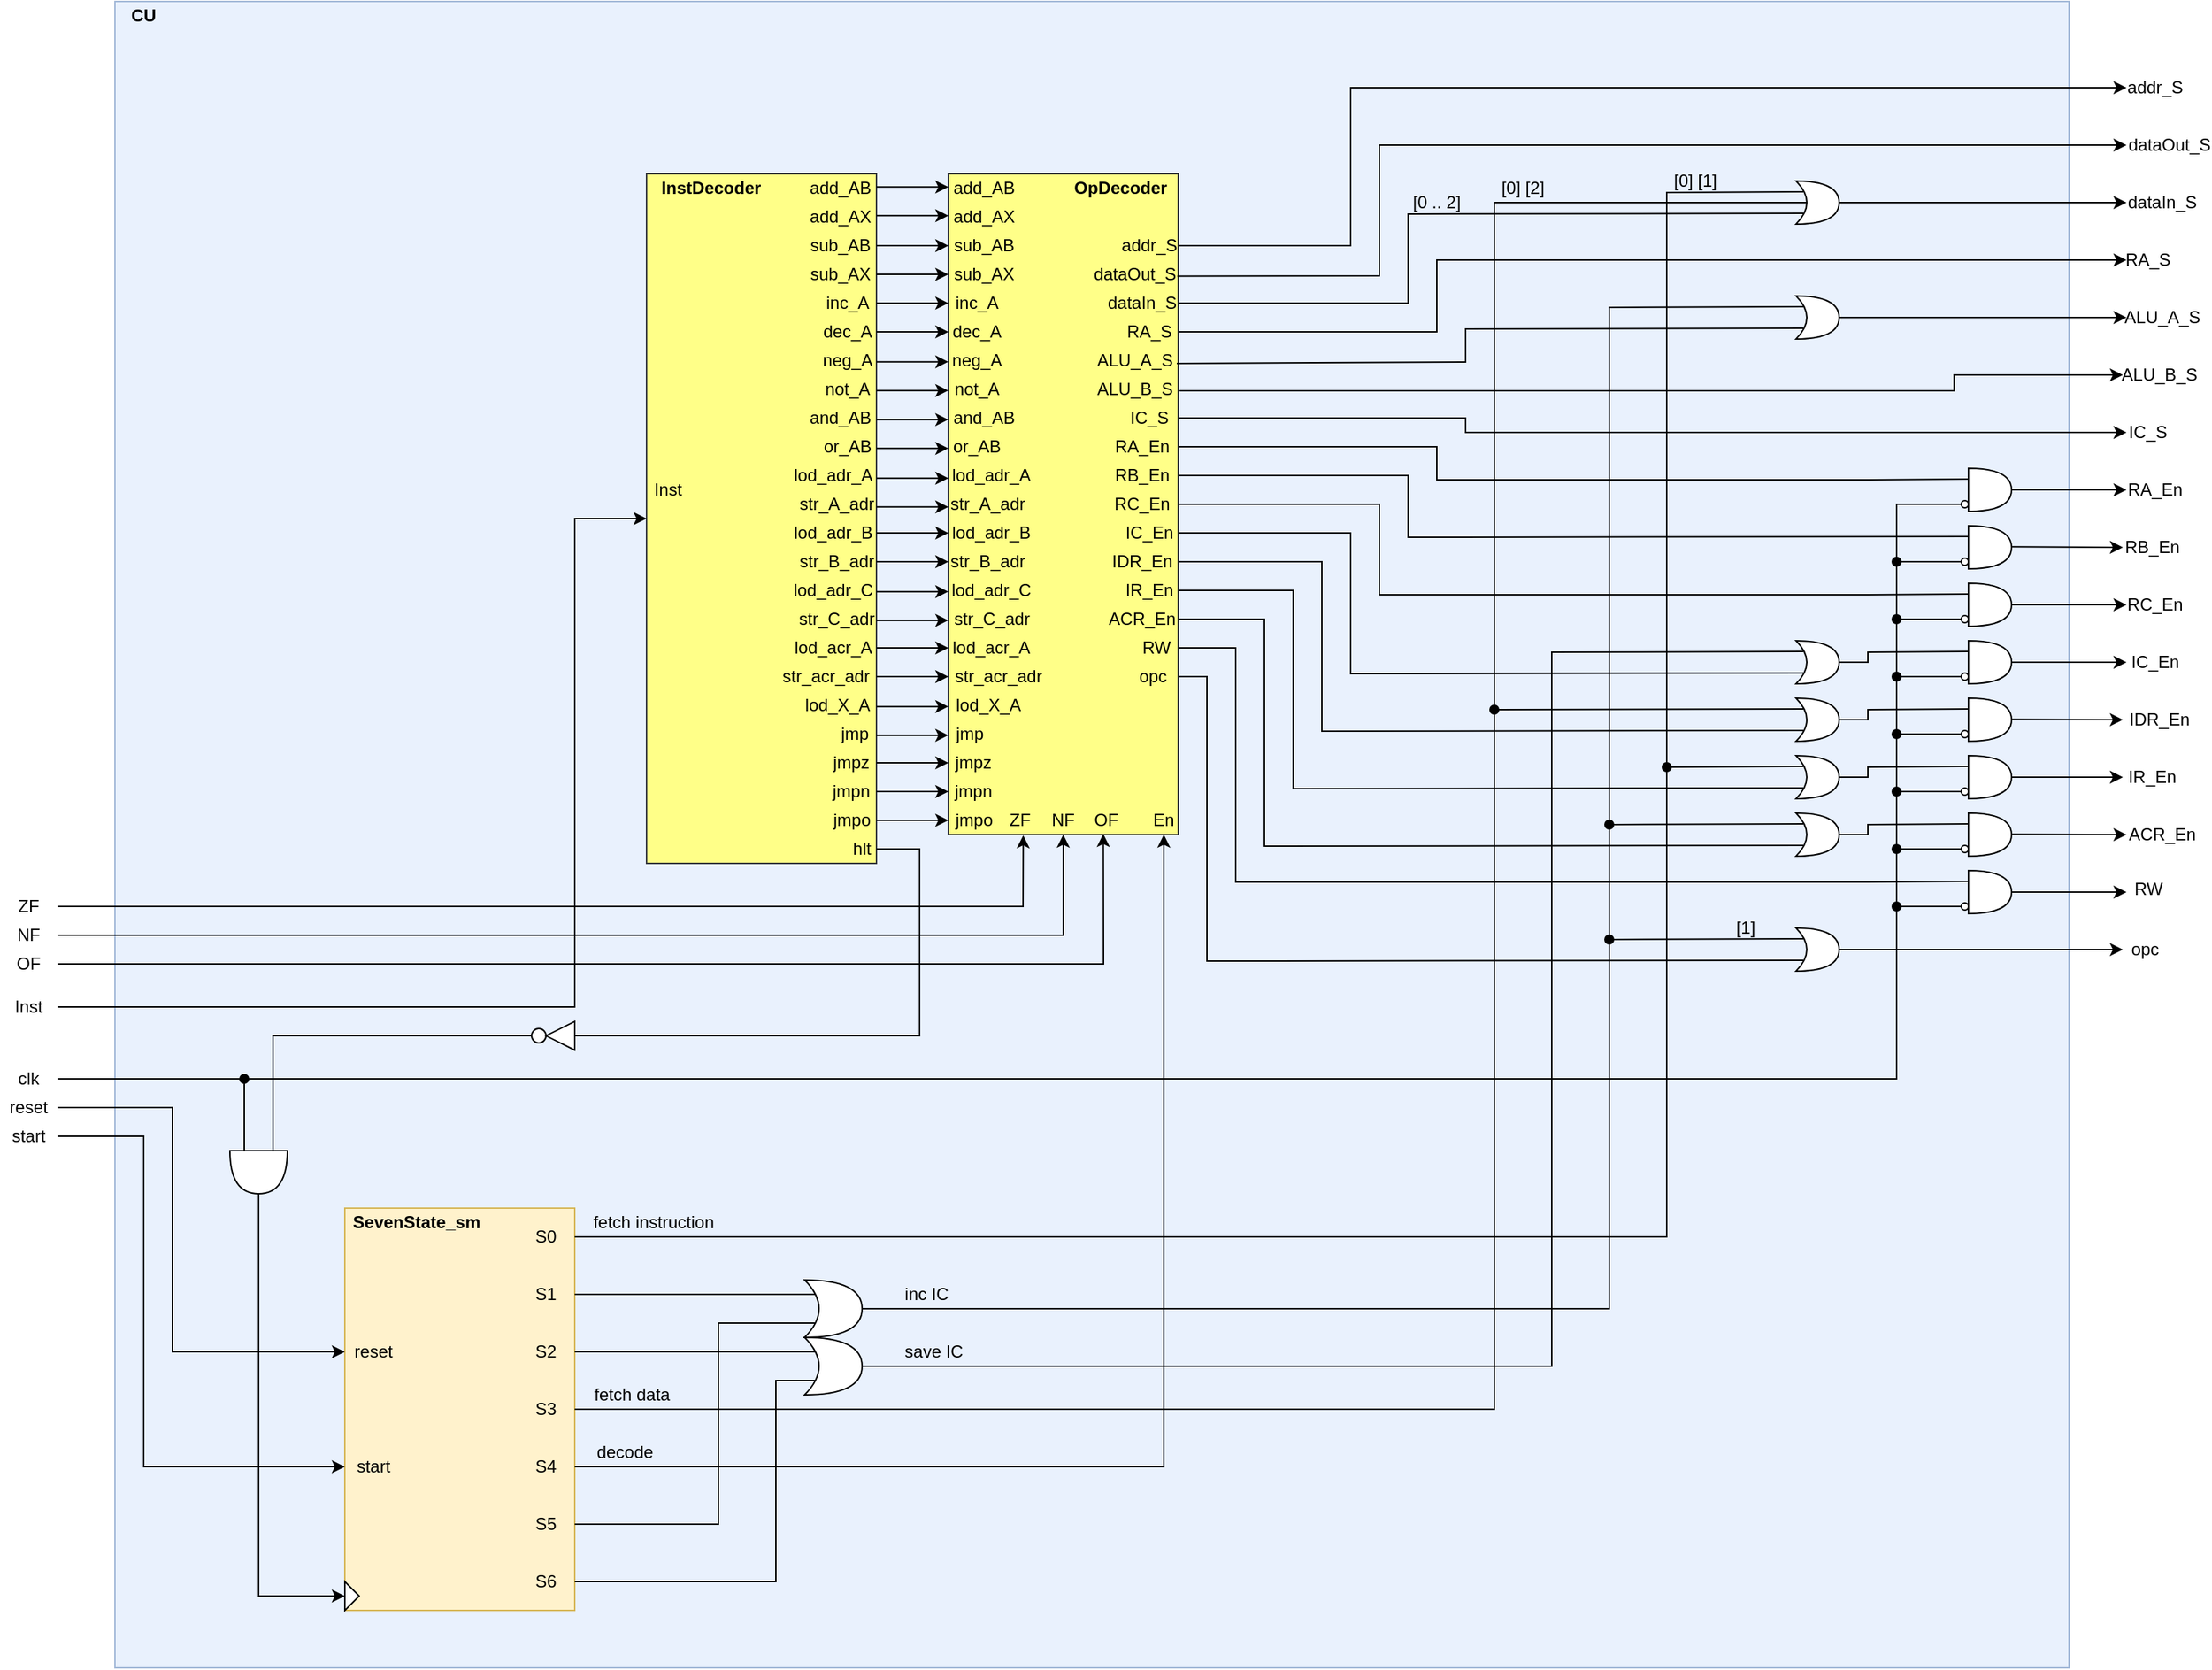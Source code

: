 <mxfile version="14.2.7" type="device"><diagram id="tiPYOLJ3HJPdIUF6NPs5" name="Page-1"><mxGraphModel dx="2031" dy="2126" grid="1" gridSize="10" guides="1" tooltips="1" connect="1" arrows="1" fold="1" page="1" pageScale="1" pageWidth="850" pageHeight="1100" math="0" shadow="0"><root><mxCell id="0"/><mxCell id="1" parent="0"/><mxCell id="ISi9uwdID4XbXrTI5opR-63" value="" style="rounded=0;whiteSpace=wrap;html=1;fillColor=#dae8fc;strokeColor=#6c8ebf;opacity=60;" parent="1" vertex="1"><mxGeometry x="120" y="-480" width="1360" height="1160" as="geometry"/></mxCell><mxCell id="k2GPdov6y3V2ZTB3L7f--1" value="Inst" style="text;html=1;strokeColor=none;fillColor=none;align=center;verticalAlign=middle;whiteSpace=wrap;rounded=0;" parent="1" vertex="1"><mxGeometry x="40" y="210" width="40" height="20" as="geometry"/></mxCell><mxCell id="k2GPdov6y3V2ZTB3L7f--3" value="ZF" style="text;html=1;strokeColor=none;fillColor=none;align=center;verticalAlign=middle;whiteSpace=wrap;rounded=0;" parent="1" vertex="1"><mxGeometry x="40" y="140" width="40" height="20" as="geometry"/></mxCell><mxCell id="k2GPdov6y3V2ZTB3L7f--4" value="NF" style="text;html=1;strokeColor=none;fillColor=none;align=center;verticalAlign=middle;whiteSpace=wrap;rounded=0;" parent="1" vertex="1"><mxGeometry x="40" y="160" width="40" height="20" as="geometry"/></mxCell><mxCell id="k2GPdov6y3V2ZTB3L7f--5" value="OF" style="text;html=1;strokeColor=none;fillColor=none;align=center;verticalAlign=middle;whiteSpace=wrap;rounded=0;" parent="1" vertex="1"><mxGeometry x="40" y="180" width="40" height="20" as="geometry"/></mxCell><mxCell id="k2GPdov6y3V2ZTB3L7f--6" value="" style="rounded=0;whiteSpace=wrap;html=1;fillColor=#fff2cc;strokeColor=#d6b656;" parent="1" vertex="1"><mxGeometry x="280" y="360" width="160" height="280" as="geometry"/></mxCell><mxCell id="k2GPdov6y3V2ZTB3L7f--7" value="clk" style="text;html=1;strokeColor=none;fillColor=none;align=center;verticalAlign=middle;whiteSpace=wrap;rounded=0;" parent="1" vertex="1"><mxGeometry x="40" y="260" width="40" height="20" as="geometry"/></mxCell><mxCell id="k2GPdov6y3V2ZTB3L7f--8" value="&lt;b&gt;SevenState_sm&lt;/b&gt;" style="text;html=1;strokeColor=none;fillColor=none;align=center;verticalAlign=middle;whiteSpace=wrap;rounded=0;" parent="1" vertex="1"><mxGeometry x="310" y="360" width="40" height="20" as="geometry"/></mxCell><mxCell id="k2GPdov6y3V2ZTB3L7f--10" value="" style="triangle;whiteSpace=wrap;html=1;" parent="1" vertex="1"><mxGeometry x="280" y="620" width="10" height="20" as="geometry"/></mxCell><mxCell id="k2GPdov6y3V2ZTB3L7f--12" value="reset" style="text;html=1;strokeColor=none;fillColor=none;align=center;verticalAlign=middle;whiteSpace=wrap;rounded=0;" parent="1" vertex="1"><mxGeometry x="40" y="280" width="40" height="20" as="geometry"/></mxCell><mxCell id="k2GPdov6y3V2ZTB3L7f--13" value="start" style="text;html=1;strokeColor=none;fillColor=none;align=center;verticalAlign=middle;whiteSpace=wrap;rounded=0;" parent="1" vertex="1"><mxGeometry x="40" y="300" width="40" height="20" as="geometry"/></mxCell><mxCell id="k2GPdov6y3V2ZTB3L7f--17" value="reset" style="text;html=1;strokeColor=none;fillColor=none;align=center;verticalAlign=middle;whiteSpace=wrap;rounded=0;" parent="1" vertex="1"><mxGeometry x="280" y="450" width="40" height="20" as="geometry"/></mxCell><mxCell id="k2GPdov6y3V2ZTB3L7f--18" value="start" style="text;html=1;strokeColor=none;fillColor=none;align=center;verticalAlign=middle;whiteSpace=wrap;rounded=0;" parent="1" vertex="1"><mxGeometry x="280" y="530" width="40" height="20" as="geometry"/></mxCell><mxCell id="k2GPdov6y3V2ZTB3L7f--22" value="" style="rounded=0;whiteSpace=wrap;html=1;fillColor=#ffff88;strokeColor=#36393d;" parent="1" vertex="1"><mxGeometry x="490" y="-360" width="160" height="480" as="geometry"/></mxCell><mxCell id="k2GPdov6y3V2ZTB3L7f--23" value="&lt;b&gt;InstDecoder&lt;/b&gt;" style="text;html=1;strokeColor=none;fillColor=none;align=center;verticalAlign=middle;whiteSpace=wrap;rounded=0;" parent="1" vertex="1"><mxGeometry x="510" y="-360" width="50" height="20" as="geometry"/></mxCell><mxCell id="k2GPdov6y3V2ZTB3L7f--24" value="Inst" style="text;html=1;strokeColor=none;fillColor=none;align=center;verticalAlign=middle;whiteSpace=wrap;rounded=0;" parent="1" vertex="1"><mxGeometry x="480" y="-150" width="50" height="20" as="geometry"/></mxCell><mxCell id="k2GPdov6y3V2ZTB3L7f--28" value="" style="endArrow=classic;html=1;exitX=1;exitY=0.5;exitDx=0;exitDy=0;entryX=0;entryY=0.5;entryDx=0;entryDy=0;rounded=0;" parent="1" source="k2GPdov6y3V2ZTB3L7f--1" target="k2GPdov6y3V2ZTB3L7f--22" edge="1"><mxGeometry width="50" height="50" relative="1" as="geometry"><mxPoint x="400" y="110" as="sourcePoint"/><mxPoint x="490" y="50" as="targetPoint"/><Array as="points"><mxPoint x="440" y="220"/><mxPoint x="440" y="-120"/></Array></mxGeometry></mxCell><mxCell id="k2GPdov6y3V2ZTB3L7f--32" value="" style="endArrow=classic;html=1;exitX=1;exitY=0.5;exitDx=0;exitDy=0;entryX=0.326;entryY=1.001;entryDx=0;entryDy=0;entryPerimeter=0;rounded=0;" parent="1" source="k2GPdov6y3V2ZTB3L7f--3" target="k2GPdov6y3V2ZTB3L7f--35" edge="1"><mxGeometry width="50" height="50" relative="1" as="geometry"><mxPoint x="560" y="210" as="sourcePoint"/><mxPoint x="852" y="83" as="targetPoint"/><Array as="points"><mxPoint x="752" y="150"/></Array></mxGeometry></mxCell><mxCell id="k2GPdov6y3V2ZTB3L7f--33" value="" style="endArrow=classic;html=1;exitX=1;exitY=0.5;exitDx=0;exitDy=0;entryX=0.5;entryY=1;entryDx=0;entryDy=0;rounded=0;" parent="1" source="k2GPdov6y3V2ZTB3L7f--4" target="k2GPdov6y3V2ZTB3L7f--35" edge="1"><mxGeometry width="50" height="50" relative="1" as="geometry"><mxPoint x="560" y="210" as="sourcePoint"/><mxPoint x="720" y="170" as="targetPoint"/><Array as="points"><mxPoint x="780" y="170"/></Array></mxGeometry></mxCell><mxCell id="k2GPdov6y3V2ZTB3L7f--34" value="" style="endArrow=classic;html=1;exitX=1;exitY=0.5;exitDx=0;exitDy=0;entryX=0.674;entryY=0.999;entryDx=0;entryDy=0;entryPerimeter=0;rounded=0;" parent="1" source="k2GPdov6y3V2ZTB3L7f--5" target="k2GPdov6y3V2ZTB3L7f--35" edge="1"><mxGeometry width="50" height="50" relative="1" as="geometry"><mxPoint x="560" y="210" as="sourcePoint"/><mxPoint x="900" y="90" as="targetPoint"/><Array as="points"><mxPoint x="808" y="190"/></Array></mxGeometry></mxCell><mxCell id="k2GPdov6y3V2ZTB3L7f--35" value="" style="rounded=0;whiteSpace=wrap;html=1;fillColor=#ffff88;strokeColor=#36393d;" parent="1" vertex="1"><mxGeometry x="700" y="-360" width="160" height="460" as="geometry"/></mxCell><mxCell id="k2GPdov6y3V2ZTB3L7f--36" value="&lt;b&gt;OpDecoder&lt;/b&gt;" style="text;html=1;strokeColor=none;fillColor=none;align=center;verticalAlign=middle;whiteSpace=wrap;rounded=0;" parent="1" vertex="1"><mxGeometry x="800" y="-360" width="40" height="20" as="geometry"/></mxCell><mxCell id="YuBn0hEZIcJ6pD9dxtTT-3" value="add_AB" style="text;html=1;strokeColor=none;fillColor=none;align=center;verticalAlign=middle;whiteSpace=wrap;rounded=0;" parent="1" vertex="1"><mxGeometry x="600" y="-360" width="50" height="20" as="geometry"/></mxCell><mxCell id="YuBn0hEZIcJ6pD9dxtTT-4" value="add_AX" style="text;html=1;strokeColor=none;fillColor=none;align=center;verticalAlign=middle;whiteSpace=wrap;rounded=0;" parent="1" vertex="1"><mxGeometry x="605" y="-340" width="40" height="20" as="geometry"/></mxCell><mxCell id="YuBn0hEZIcJ6pD9dxtTT-5" value="sub_AB" style="text;html=1;strokeColor=none;fillColor=none;align=center;verticalAlign=middle;whiteSpace=wrap;rounded=0;" parent="1" vertex="1"><mxGeometry x="600" y="-320" width="50" height="20" as="geometry"/></mxCell><mxCell id="YuBn0hEZIcJ6pD9dxtTT-6" value="sub_AX" style="text;html=1;strokeColor=none;fillColor=none;align=center;verticalAlign=middle;whiteSpace=wrap;rounded=0;" parent="1" vertex="1"><mxGeometry x="600" y="-300" width="50" height="20" as="geometry"/></mxCell><mxCell id="YuBn0hEZIcJ6pD9dxtTT-7" value="inc_A" style="text;html=1;strokeColor=none;fillColor=none;align=center;verticalAlign=middle;whiteSpace=wrap;rounded=0;" parent="1" vertex="1"><mxGeometry x="610" y="-280" width="40" height="20" as="geometry"/></mxCell><mxCell id="YuBn0hEZIcJ6pD9dxtTT-8" value="dec_A" style="text;html=1;strokeColor=none;fillColor=none;align=center;verticalAlign=middle;whiteSpace=wrap;rounded=0;" parent="1" vertex="1"><mxGeometry x="610" y="-260" width="40" height="20" as="geometry"/></mxCell><mxCell id="YuBn0hEZIcJ6pD9dxtTT-9" value="neg_A" style="text;html=1;strokeColor=none;fillColor=none;align=center;verticalAlign=middle;whiteSpace=wrap;rounded=0;" parent="1" vertex="1"><mxGeometry x="610" y="-240" width="40" height="20" as="geometry"/></mxCell><mxCell id="YuBn0hEZIcJ6pD9dxtTT-10" value="not_A" style="text;html=1;strokeColor=none;fillColor=none;align=center;verticalAlign=middle;whiteSpace=wrap;rounded=0;" parent="1" vertex="1"><mxGeometry x="610" y="-220" width="40" height="20" as="geometry"/></mxCell><mxCell id="YuBn0hEZIcJ6pD9dxtTT-11" value="and_AB" style="text;html=1;strokeColor=none;fillColor=none;align=center;verticalAlign=middle;whiteSpace=wrap;rounded=0;" parent="1" vertex="1"><mxGeometry x="600" y="-200" width="50" height="20" as="geometry"/></mxCell><mxCell id="YuBn0hEZIcJ6pD9dxtTT-12" value="or_AB" style="text;html=1;strokeColor=none;fillColor=none;align=center;verticalAlign=middle;whiteSpace=wrap;rounded=0;" parent="1" vertex="1"><mxGeometry x="610" y="-180" width="40" height="20" as="geometry"/></mxCell><mxCell id="YuBn0hEZIcJ6pD9dxtTT-14" value="lod_adr_A" style="text;html=1;strokeColor=none;fillColor=none;align=center;verticalAlign=middle;whiteSpace=wrap;rounded=0;" parent="1" vertex="1"><mxGeometry x="600" y="-160" width="40" height="20" as="geometry"/></mxCell><mxCell id="YuBn0hEZIcJ6pD9dxtTT-15" value="str_A_adr" style="text;html=1;strokeColor=none;fillColor=none;align=center;verticalAlign=middle;whiteSpace=wrap;rounded=0;" parent="1" vertex="1"><mxGeometry x="600" y="-140" width="45" height="20" as="geometry"/></mxCell><mxCell id="YuBn0hEZIcJ6pD9dxtTT-16" value="lod_adr_B" style="text;html=1;strokeColor=none;fillColor=none;align=center;verticalAlign=middle;whiteSpace=wrap;rounded=0;" parent="1" vertex="1"><mxGeometry x="600" y="-120" width="40" height="20" as="geometry"/></mxCell><mxCell id="YuBn0hEZIcJ6pD9dxtTT-17" value="str_B_adr" style="text;html=1;strokeColor=none;fillColor=none;align=center;verticalAlign=middle;whiteSpace=wrap;rounded=0;" parent="1" vertex="1"><mxGeometry x="600" y="-100" width="45" height="20" as="geometry"/></mxCell><mxCell id="YuBn0hEZIcJ6pD9dxtTT-19" value="lod_adr_C" style="text;html=1;strokeColor=none;fillColor=none;align=center;verticalAlign=middle;whiteSpace=wrap;rounded=0;" parent="1" vertex="1"><mxGeometry x="600" y="-80" width="40" height="20" as="geometry"/></mxCell><mxCell id="YuBn0hEZIcJ6pD9dxtTT-20" value="str_C_adr" style="text;html=1;strokeColor=none;fillColor=none;align=center;verticalAlign=middle;whiteSpace=wrap;rounded=0;" parent="1" vertex="1"><mxGeometry x="600" y="-60" width="45" height="20" as="geometry"/></mxCell><mxCell id="YuBn0hEZIcJ6pD9dxtTT-21" value="jmp" style="text;html=1;strokeColor=none;fillColor=none;align=center;verticalAlign=middle;whiteSpace=wrap;rounded=0;" parent="1" vertex="1"><mxGeometry x="610" y="20" width="50" height="20" as="geometry"/></mxCell><mxCell id="YuBn0hEZIcJ6pD9dxtTT-22" value="jmpz" style="text;html=1;strokeColor=none;fillColor=none;align=center;verticalAlign=middle;whiteSpace=wrap;rounded=0;" parent="1" vertex="1"><mxGeometry x="610" y="40" width="45" height="20" as="geometry"/></mxCell><mxCell id="YuBn0hEZIcJ6pD9dxtTT-23" value="jmpn" style="text;html=1;strokeColor=none;fillColor=none;align=center;verticalAlign=middle;whiteSpace=wrap;rounded=0;" parent="1" vertex="1"><mxGeometry x="610" y="60" width="45" height="20" as="geometry"/></mxCell><mxCell id="YuBn0hEZIcJ6pD9dxtTT-24" value="jmpo" style="text;html=1;strokeColor=none;fillColor=none;align=center;verticalAlign=middle;whiteSpace=wrap;rounded=0;" parent="1" vertex="1"><mxGeometry x="612.5" y="80" width="40" height="20" as="geometry"/></mxCell><mxCell id="YuBn0hEZIcJ6pD9dxtTT-25" value="lod_acr_A" style="text;html=1;strokeColor=none;fillColor=none;align=center;verticalAlign=middle;whiteSpace=wrap;rounded=0;" parent="1" vertex="1"><mxGeometry x="605" y="-40" width="30" height="20" as="geometry"/></mxCell><mxCell id="YuBn0hEZIcJ6pD9dxtTT-26" value="str_acr_adr" style="text;html=1;strokeColor=none;fillColor=none;align=center;verticalAlign=middle;whiteSpace=wrap;rounded=0;" parent="1" vertex="1"><mxGeometry x="595" y="-20" width="40" height="20" as="geometry"/></mxCell><mxCell id="YuBn0hEZIcJ6pD9dxtTT-49" value="add_AB" style="text;html=1;strokeColor=none;fillColor=none;align=center;verticalAlign=middle;whiteSpace=wrap;rounded=0;" parent="1" vertex="1"><mxGeometry x="700" y="-360" width="50" height="20" as="geometry"/></mxCell><mxCell id="YuBn0hEZIcJ6pD9dxtTT-50" value="add_AX" style="text;html=1;strokeColor=none;fillColor=none;align=center;verticalAlign=middle;whiteSpace=wrap;rounded=0;" parent="1" vertex="1"><mxGeometry x="705" y="-340" width="40" height="20" as="geometry"/></mxCell><mxCell id="YuBn0hEZIcJ6pD9dxtTT-51" value="sub_AB" style="text;html=1;strokeColor=none;fillColor=none;align=center;verticalAlign=middle;whiteSpace=wrap;rounded=0;" parent="1" vertex="1"><mxGeometry x="700" y="-320" width="50" height="20" as="geometry"/></mxCell><mxCell id="YuBn0hEZIcJ6pD9dxtTT-52" value="sub_AX" style="text;html=1;strokeColor=none;fillColor=none;align=center;verticalAlign=middle;whiteSpace=wrap;rounded=0;" parent="1" vertex="1"><mxGeometry x="700" y="-300" width="50" height="20" as="geometry"/></mxCell><mxCell id="YuBn0hEZIcJ6pD9dxtTT-53" value="inc_A" style="text;html=1;strokeColor=none;fillColor=none;align=center;verticalAlign=middle;whiteSpace=wrap;rounded=0;" parent="1" vertex="1"><mxGeometry x="700" y="-280" width="40" height="20" as="geometry"/></mxCell><mxCell id="YuBn0hEZIcJ6pD9dxtTT-54" value="dec_A" style="text;html=1;strokeColor=none;fillColor=none;align=center;verticalAlign=middle;whiteSpace=wrap;rounded=0;" parent="1" vertex="1"><mxGeometry x="700" y="-260" width="40" height="20" as="geometry"/></mxCell><mxCell id="YuBn0hEZIcJ6pD9dxtTT-55" value="neg_A" style="text;html=1;strokeColor=none;fillColor=none;align=center;verticalAlign=middle;whiteSpace=wrap;rounded=0;" parent="1" vertex="1"><mxGeometry x="700" y="-240" width="40" height="20" as="geometry"/></mxCell><mxCell id="YuBn0hEZIcJ6pD9dxtTT-56" value="not_A" style="text;html=1;strokeColor=none;fillColor=none;align=center;verticalAlign=middle;whiteSpace=wrap;rounded=0;" parent="1" vertex="1"><mxGeometry x="700" y="-220" width="40" height="20" as="geometry"/></mxCell><mxCell id="YuBn0hEZIcJ6pD9dxtTT-57" value="and_AB" style="text;html=1;strokeColor=none;fillColor=none;align=center;verticalAlign=middle;whiteSpace=wrap;rounded=0;" parent="1" vertex="1"><mxGeometry x="700" y="-200" width="50" height="20" as="geometry"/></mxCell><mxCell id="YuBn0hEZIcJ6pD9dxtTT-58" value="or_AB" style="text;html=1;strokeColor=none;fillColor=none;align=center;verticalAlign=middle;whiteSpace=wrap;rounded=0;" parent="1" vertex="1"><mxGeometry x="700" y="-180" width="40" height="20" as="geometry"/></mxCell><mxCell id="YuBn0hEZIcJ6pD9dxtTT-59" value="lod_adr_A" style="text;html=1;strokeColor=none;fillColor=none;align=center;verticalAlign=middle;whiteSpace=wrap;rounded=0;" parent="1" vertex="1"><mxGeometry x="710" y="-160" width="40" height="20" as="geometry"/></mxCell><mxCell id="YuBn0hEZIcJ6pD9dxtTT-60" value="str_A_adr" style="text;html=1;strokeColor=none;fillColor=none;align=center;verticalAlign=middle;whiteSpace=wrap;rounded=0;" parent="1" vertex="1"><mxGeometry x="705" y="-140" width="45" height="20" as="geometry"/></mxCell><mxCell id="YuBn0hEZIcJ6pD9dxtTT-61" value="lod_adr_B" style="text;html=1;strokeColor=none;fillColor=none;align=center;verticalAlign=middle;whiteSpace=wrap;rounded=0;" parent="1" vertex="1"><mxGeometry x="710" y="-120" width="40" height="20" as="geometry"/></mxCell><mxCell id="YuBn0hEZIcJ6pD9dxtTT-62" value="str_B_adr" style="text;html=1;strokeColor=none;fillColor=none;align=center;verticalAlign=middle;whiteSpace=wrap;rounded=0;" parent="1" vertex="1"><mxGeometry x="705" y="-100" width="45" height="20" as="geometry"/></mxCell><mxCell id="YuBn0hEZIcJ6pD9dxtTT-63" value="lod_adr_C" style="text;html=1;strokeColor=none;fillColor=none;align=center;verticalAlign=middle;whiteSpace=wrap;rounded=0;" parent="1" vertex="1"><mxGeometry x="710" y="-80" width="40" height="20" as="geometry"/></mxCell><mxCell id="YuBn0hEZIcJ6pD9dxtTT-64" value="str_C_adr" style="text;html=1;strokeColor=none;fillColor=none;align=center;verticalAlign=middle;whiteSpace=wrap;rounded=0;" parent="1" vertex="1"><mxGeometry x="707.5" y="-60" width="45" height="20" as="geometry"/></mxCell><mxCell id="YuBn0hEZIcJ6pD9dxtTT-65" value="jmp" style="text;html=1;strokeColor=none;fillColor=none;align=center;verticalAlign=middle;whiteSpace=wrap;rounded=0;" parent="1" vertex="1"><mxGeometry x="690" y="20" width="50" height="20" as="geometry"/></mxCell><mxCell id="YuBn0hEZIcJ6pD9dxtTT-66" value="jmpz" style="text;html=1;strokeColor=none;fillColor=none;align=center;verticalAlign=middle;whiteSpace=wrap;rounded=0;" parent="1" vertex="1"><mxGeometry x="695" y="40" width="45" height="20" as="geometry"/></mxCell><mxCell id="YuBn0hEZIcJ6pD9dxtTT-67" value="jmpn" style="text;html=1;strokeColor=none;fillColor=none;align=center;verticalAlign=middle;whiteSpace=wrap;rounded=0;" parent="1" vertex="1"><mxGeometry x="695" y="60" width="45" height="20" as="geometry"/></mxCell><mxCell id="YuBn0hEZIcJ6pD9dxtTT-68" value="jmpo" style="text;html=1;strokeColor=none;fillColor=none;align=center;verticalAlign=middle;whiteSpace=wrap;rounded=0;" parent="1" vertex="1"><mxGeometry x="697.5" y="80" width="40" height="20" as="geometry"/></mxCell><mxCell id="YuBn0hEZIcJ6pD9dxtTT-69" value="lod_acr_A" style="text;html=1;strokeColor=none;fillColor=none;align=center;verticalAlign=middle;whiteSpace=wrap;rounded=0;" parent="1" vertex="1"><mxGeometry x="715" y="-40" width="30" height="20" as="geometry"/></mxCell><mxCell id="YuBn0hEZIcJ6pD9dxtTT-70" value="str_acr_adr" style="text;html=1;strokeColor=none;fillColor=none;align=center;verticalAlign=middle;whiteSpace=wrap;rounded=0;" parent="1" vertex="1"><mxGeometry x="715" y="-20" width="40" height="20" as="geometry"/></mxCell><mxCell id="YuBn0hEZIcJ6pD9dxtTT-74" value="En" style="text;html=1;strokeColor=none;fillColor=none;align=center;verticalAlign=middle;whiteSpace=wrap;rounded=0;" parent="1" vertex="1"><mxGeometry x="830" y="80" width="40" height="20" as="geometry"/></mxCell><mxCell id="YuBn0hEZIcJ6pD9dxtTT-75" value="ZF" style="text;html=1;strokeColor=none;fillColor=none;align=center;verticalAlign=middle;whiteSpace=wrap;rounded=0;" parent="1" vertex="1"><mxGeometry x="730" y="80" width="40" height="20" as="geometry"/></mxCell><mxCell id="YuBn0hEZIcJ6pD9dxtTT-76" value="NF" style="text;html=1;strokeColor=none;fillColor=none;align=center;verticalAlign=middle;whiteSpace=wrap;rounded=0;" parent="1" vertex="1"><mxGeometry x="760" y="80" width="40" height="20" as="geometry"/></mxCell><mxCell id="YuBn0hEZIcJ6pD9dxtTT-77" value="OF" style="text;html=1;strokeColor=none;fillColor=none;align=center;verticalAlign=middle;whiteSpace=wrap;rounded=0;" parent="1" vertex="1"><mxGeometry x="790" y="80" width="40" height="20" as="geometry"/></mxCell><mxCell id="YuBn0hEZIcJ6pD9dxtTT-83" value="addr_S" style="text;html=1;strokeColor=none;fillColor=none;align=center;verticalAlign=middle;whiteSpace=wrap;rounded=0;" parent="1" vertex="1"><mxGeometry x="820" y="-320" width="40" height="20" as="geometry"/></mxCell><mxCell id="YuBn0hEZIcJ6pD9dxtTT-84" value="dataOut_S" style="text;html=1;strokeColor=none;fillColor=none;align=center;verticalAlign=middle;whiteSpace=wrap;rounded=0;" parent="1" vertex="1"><mxGeometry x="810" y="-300" width="40" height="20" as="geometry"/></mxCell><mxCell id="YuBn0hEZIcJ6pD9dxtTT-85" value="dataIn_S" style="text;html=1;strokeColor=none;fillColor=none;align=center;verticalAlign=middle;whiteSpace=wrap;rounded=0;" parent="1" vertex="1"><mxGeometry x="810" y="-280" width="50" height="20" as="geometry"/></mxCell><mxCell id="YuBn0hEZIcJ6pD9dxtTT-86" value="RA_S" style="text;html=1;strokeColor=none;fillColor=none;align=center;verticalAlign=middle;whiteSpace=wrap;rounded=0;" parent="1" vertex="1"><mxGeometry x="820" y="-260" width="40" height="20" as="geometry"/></mxCell><mxCell id="YuBn0hEZIcJ6pD9dxtTT-91" value="ALU_A_S" style="text;html=1;strokeColor=none;fillColor=none;align=center;verticalAlign=middle;whiteSpace=wrap;rounded=0;" parent="1" vertex="1"><mxGeometry x="810" y="-240" width="40" height="20" as="geometry"/></mxCell><mxCell id="YuBn0hEZIcJ6pD9dxtTT-92" value="IC_S" style="text;html=1;strokeColor=none;fillColor=none;align=center;verticalAlign=middle;whiteSpace=wrap;rounded=0;" parent="1" vertex="1"><mxGeometry x="820" y="-200" width="40" height="20" as="geometry"/></mxCell><mxCell id="YuBn0hEZIcJ6pD9dxtTT-93" value="RA_En" style="text;html=1;strokeColor=none;fillColor=none;align=center;verticalAlign=middle;whiteSpace=wrap;rounded=0;" parent="1" vertex="1"><mxGeometry x="810" y="-180" width="50" height="20" as="geometry"/></mxCell><mxCell id="YuBn0hEZIcJ6pD9dxtTT-94" value="RB_En" style="text;html=1;strokeColor=none;fillColor=none;align=center;verticalAlign=middle;whiteSpace=wrap;rounded=0;" parent="1" vertex="1"><mxGeometry x="810" y="-160" width="50" height="20" as="geometry"/></mxCell><mxCell id="YuBn0hEZIcJ6pD9dxtTT-95" value="RC_En" style="text;html=1;strokeColor=none;fillColor=none;align=center;verticalAlign=middle;whiteSpace=wrap;rounded=0;" parent="1" vertex="1"><mxGeometry x="810" y="-140" width="50" height="20" as="geometry"/></mxCell><mxCell id="YuBn0hEZIcJ6pD9dxtTT-96" value="IC_En" style="text;html=1;strokeColor=none;fillColor=none;align=center;verticalAlign=middle;whiteSpace=wrap;rounded=0;" parent="1" vertex="1"><mxGeometry x="820" y="-120" width="40" height="20" as="geometry"/></mxCell><mxCell id="YuBn0hEZIcJ6pD9dxtTT-97" value="IDR_En" style="text;html=1;strokeColor=none;fillColor=none;align=center;verticalAlign=middle;whiteSpace=wrap;rounded=0;" parent="1" vertex="1"><mxGeometry x="810" y="-100" width="50" height="20" as="geometry"/></mxCell><mxCell id="YuBn0hEZIcJ6pD9dxtTT-98" value="IR_En" style="text;html=1;strokeColor=none;fillColor=none;align=center;verticalAlign=middle;whiteSpace=wrap;rounded=0;" parent="1" vertex="1"><mxGeometry x="820" y="-80" width="40" height="20" as="geometry"/></mxCell><mxCell id="YuBn0hEZIcJ6pD9dxtTT-99" value="ACR_En" style="text;html=1;strokeColor=none;fillColor=none;align=center;verticalAlign=middle;whiteSpace=wrap;rounded=0;" parent="1" vertex="1"><mxGeometry x="810" y="-60" width="50" height="20" as="geometry"/></mxCell><mxCell id="YuBn0hEZIcJ6pD9dxtTT-100" value="opc" style="text;html=1;strokeColor=none;fillColor=none;align=center;verticalAlign=middle;whiteSpace=wrap;rounded=0;" parent="1" vertex="1"><mxGeometry x="825" y="-20" width="35" height="20" as="geometry"/></mxCell><mxCell id="YuBn0hEZIcJ6pD9dxtTT-101" value="RW" style="text;html=1;strokeColor=none;fillColor=none;align=center;verticalAlign=middle;whiteSpace=wrap;rounded=0;" parent="1" vertex="1"><mxGeometry x="830" y="-40" width="30" height="20" as="geometry"/></mxCell><mxCell id="YuBn0hEZIcJ6pD9dxtTT-102" value="addr_S" style="text;html=1;strokeColor=none;fillColor=none;align=center;verticalAlign=middle;whiteSpace=wrap;rounded=0;" parent="1" vertex="1"><mxGeometry x="1520" y="-430" width="40" height="20" as="geometry"/></mxCell><mxCell id="YuBn0hEZIcJ6pD9dxtTT-103" value="dataOut_S" style="text;html=1;strokeColor=none;fillColor=none;align=center;verticalAlign=middle;whiteSpace=wrap;rounded=0;" parent="1" vertex="1"><mxGeometry x="1530" y="-390" width="40" height="20" as="geometry"/></mxCell><mxCell id="YuBn0hEZIcJ6pD9dxtTT-104" value="dataIn_S" style="text;html=1;strokeColor=none;fillColor=none;align=center;verticalAlign=middle;whiteSpace=wrap;rounded=0;" parent="1" vertex="1"><mxGeometry x="1520" y="-350" width="50" height="20" as="geometry"/></mxCell><mxCell id="YuBn0hEZIcJ6pD9dxtTT-105" value="RA_S" style="text;html=1;strokeColor=none;fillColor=none;align=center;verticalAlign=middle;whiteSpace=wrap;rounded=0;" parent="1" vertex="1"><mxGeometry x="1520" y="-310" width="30" height="20" as="geometry"/></mxCell><mxCell id="YuBn0hEZIcJ6pD9dxtTT-107" value="ALU_A_S" style="text;html=1;strokeColor=none;fillColor=none;align=center;verticalAlign=middle;whiteSpace=wrap;rounded=0;" parent="1" vertex="1"><mxGeometry x="1520" y="-270" width="50" height="20" as="geometry"/></mxCell><mxCell id="YuBn0hEZIcJ6pD9dxtTT-108" value="IC_S" style="text;html=1;strokeColor=none;fillColor=none;align=center;verticalAlign=middle;whiteSpace=wrap;rounded=0;" parent="1" vertex="1"><mxGeometry x="1520" y="-190" width="30" height="20" as="geometry"/></mxCell><mxCell id="YuBn0hEZIcJ6pD9dxtTT-109" value="RA_En" style="text;html=1;strokeColor=none;fillColor=none;align=center;verticalAlign=middle;whiteSpace=wrap;rounded=0;" parent="1" vertex="1"><mxGeometry x="1520" y="-150" width="40" height="20" as="geometry"/></mxCell><mxCell id="YuBn0hEZIcJ6pD9dxtTT-110" value="RB_En" style="text;html=1;strokeColor=none;fillColor=none;align=center;verticalAlign=middle;whiteSpace=wrap;rounded=0;" parent="1" vertex="1"><mxGeometry x="1517.5" y="-110" width="40" height="20" as="geometry"/></mxCell><mxCell id="YuBn0hEZIcJ6pD9dxtTT-111" value="RC_En" style="text;html=1;strokeColor=none;fillColor=none;align=center;verticalAlign=middle;whiteSpace=wrap;rounded=0;" parent="1" vertex="1"><mxGeometry x="1520" y="-70" width="40" height="20" as="geometry"/></mxCell><mxCell id="YuBn0hEZIcJ6pD9dxtTT-112" value="IC_En" style="text;html=1;strokeColor=none;fillColor=none;align=center;verticalAlign=middle;whiteSpace=wrap;rounded=0;" parent="1" vertex="1"><mxGeometry x="1520" y="-30" width="40" height="20" as="geometry"/></mxCell><mxCell id="YuBn0hEZIcJ6pD9dxtTT-113" value="IDR_En" style="text;html=1;strokeColor=none;fillColor=none;align=center;verticalAlign=middle;whiteSpace=wrap;rounded=0;" parent="1" vertex="1"><mxGeometry x="1517.5" y="10" width="50" height="20" as="geometry"/></mxCell><mxCell id="YuBn0hEZIcJ6pD9dxtTT-114" value="IR_En" style="text;html=1;strokeColor=none;fillColor=none;align=center;verticalAlign=middle;whiteSpace=wrap;rounded=0;" parent="1" vertex="1"><mxGeometry x="1517.5" y="50" width="40" height="20" as="geometry"/></mxCell><mxCell id="YuBn0hEZIcJ6pD9dxtTT-115" value="ACR_En" style="text;html=1;strokeColor=none;fillColor=none;align=center;verticalAlign=middle;whiteSpace=wrap;rounded=0;" parent="1" vertex="1"><mxGeometry x="1520" y="90" width="50" height="20" as="geometry"/></mxCell><mxCell id="YuBn0hEZIcJ6pD9dxtTT-116" value="opc" style="text;html=1;strokeColor=none;fillColor=none;align=center;verticalAlign=middle;whiteSpace=wrap;rounded=0;" parent="1" vertex="1"><mxGeometry x="1517.5" y="170" width="30" height="20" as="geometry"/></mxCell><mxCell id="YuBn0hEZIcJ6pD9dxtTT-117" value="RW" style="text;html=1;strokeColor=none;fillColor=none;align=center;verticalAlign=middle;whiteSpace=wrap;rounded=0;" parent="1" vertex="1"><mxGeometry x="1517.5" y="127.5" width="35" height="20" as="geometry"/></mxCell><mxCell id="YuBn0hEZIcJ6pD9dxtTT-125" value="" style="shape=or;whiteSpace=wrap;html=1;" parent="1" vertex="1"><mxGeometry x="1410" y="-155" width="30" height="30" as="geometry"/></mxCell><mxCell id="YuBn0hEZIcJ6pD9dxtTT-126" value="" style="ellipse;whiteSpace=wrap;html=1;aspect=fixed;" parent="1" vertex="1"><mxGeometry x="1405" y="-132.5" width="5" height="5" as="geometry"/></mxCell><mxCell id="YuBn0hEZIcJ6pD9dxtTT-132" value="" style="shape=or;whiteSpace=wrap;html=1;" parent="1" vertex="1"><mxGeometry x="1410" y="-115" width="30" height="30" as="geometry"/></mxCell><mxCell id="YuBn0hEZIcJ6pD9dxtTT-133" value="" style="ellipse;whiteSpace=wrap;html=1;aspect=fixed;" parent="1" vertex="1"><mxGeometry x="1405" y="-92.5" width="5" height="5" as="geometry"/></mxCell><mxCell id="YuBn0hEZIcJ6pD9dxtTT-134" value="" style="shape=or;whiteSpace=wrap;html=1;" parent="1" vertex="1"><mxGeometry x="1410" y="-75" width="30" height="30" as="geometry"/></mxCell><mxCell id="YuBn0hEZIcJ6pD9dxtTT-135" value="" style="ellipse;whiteSpace=wrap;html=1;aspect=fixed;" parent="1" vertex="1"><mxGeometry x="1405" y="-52.5" width="5" height="5" as="geometry"/></mxCell><mxCell id="YuBn0hEZIcJ6pD9dxtTT-138" value="" style="shape=or;whiteSpace=wrap;html=1;" parent="1" vertex="1"><mxGeometry x="1410" y="5" width="30" height="30" as="geometry"/></mxCell><mxCell id="YuBn0hEZIcJ6pD9dxtTT-139" value="" style="ellipse;whiteSpace=wrap;html=1;aspect=fixed;" parent="1" vertex="1"><mxGeometry x="1405" y="27.5" width="5" height="5" as="geometry"/></mxCell><mxCell id="YuBn0hEZIcJ6pD9dxtTT-140" value="" style="shape=or;whiteSpace=wrap;html=1;" parent="1" vertex="1"><mxGeometry x="1410" y="45" width="30" height="30" as="geometry"/></mxCell><mxCell id="YuBn0hEZIcJ6pD9dxtTT-141" value="" style="ellipse;whiteSpace=wrap;html=1;aspect=fixed;" parent="1" vertex="1"><mxGeometry x="1405" y="67.5" width="5" height="5" as="geometry"/></mxCell><mxCell id="YuBn0hEZIcJ6pD9dxtTT-142" value="" style="shape=or;whiteSpace=wrap;html=1;" parent="1" vertex="1"><mxGeometry x="1410" y="85" width="30" height="30" as="geometry"/></mxCell><mxCell id="YuBn0hEZIcJ6pD9dxtTT-143" value="" style="ellipse;whiteSpace=wrap;html=1;aspect=fixed;" parent="1" vertex="1"><mxGeometry x="1405" y="107.5" width="5" height="5" as="geometry"/></mxCell><mxCell id="YuBn0hEZIcJ6pD9dxtTT-144" value="" style="shape=or;whiteSpace=wrap;html=1;" parent="1" vertex="1"><mxGeometry x="1410" y="125" width="30" height="30" as="geometry"/></mxCell><mxCell id="YuBn0hEZIcJ6pD9dxtTT-145" value="" style="ellipse;whiteSpace=wrap;html=1;aspect=fixed;" parent="1" vertex="1"><mxGeometry x="1405" y="147.5" width="5" height="5" as="geometry"/></mxCell><mxCell id="YuBn0hEZIcJ6pD9dxtTT-146" value="" style="endArrow=classic;html=1;exitX=1;exitY=0.5;exitDx=0;exitDy=0;exitPerimeter=0;entryX=0;entryY=0.5;entryDx=0;entryDy=0;" parent="1" source="YuBn0hEZIcJ6pD9dxtTT-125" target="YuBn0hEZIcJ6pD9dxtTT-109" edge="1"><mxGeometry width="50" height="50" relative="1" as="geometry"><mxPoint x="1320" y="-20" as="sourcePoint"/><mxPoint x="1370" y="-70" as="targetPoint"/></mxGeometry></mxCell><mxCell id="YuBn0hEZIcJ6pD9dxtTT-148" value="" style="endArrow=classic;html=1;exitX=1;exitY=0.5;exitDx=0;exitDy=0;exitPerimeter=0;entryX=0;entryY=0.5;entryDx=0;entryDy=0;" parent="1" target="YuBn0hEZIcJ6pD9dxtTT-110" edge="1"><mxGeometry width="50" height="50" relative="1" as="geometry"><mxPoint x="1440" y="-100.4" as="sourcePoint"/><mxPoint x="1480" y="-100.4" as="targetPoint"/></mxGeometry></mxCell><mxCell id="YuBn0hEZIcJ6pD9dxtTT-149" value="" style="endArrow=classic;html=1;exitX=1;exitY=0.5;exitDx=0;exitDy=0;exitPerimeter=0;entryX=0;entryY=0.5;entryDx=0;entryDy=0;" parent="1" target="YuBn0hEZIcJ6pD9dxtTT-111" edge="1"><mxGeometry width="50" height="50" relative="1" as="geometry"><mxPoint x="1440" y="-60" as="sourcePoint"/><mxPoint x="1480" y="-60" as="targetPoint"/></mxGeometry></mxCell><mxCell id="YuBn0hEZIcJ6pD9dxtTT-151" value="" style="endArrow=classic;html=1;exitX=1;exitY=0.5;exitDx=0;exitDy=0;exitPerimeter=0;entryX=0;entryY=0.5;entryDx=0;entryDy=0;" parent="1" target="YuBn0hEZIcJ6pD9dxtTT-113" edge="1"><mxGeometry width="50" height="50" relative="1" as="geometry"><mxPoint x="1440" y="19.8" as="sourcePoint"/><mxPoint x="1480" y="19.8" as="targetPoint"/></mxGeometry></mxCell><mxCell id="YuBn0hEZIcJ6pD9dxtTT-152" value="" style="endArrow=classic;html=1;exitX=1;exitY=0.5;exitDx=0;exitDy=0;exitPerimeter=0;entryX=0;entryY=0.5;entryDx=0;entryDy=0;" parent="1" target="YuBn0hEZIcJ6pD9dxtTT-114" edge="1"><mxGeometry width="50" height="50" relative="1" as="geometry"><mxPoint x="1440" y="60" as="sourcePoint"/><mxPoint x="1480" y="60" as="targetPoint"/></mxGeometry></mxCell><mxCell id="YuBn0hEZIcJ6pD9dxtTT-153" value="" style="endArrow=classic;html=1;exitX=1;exitY=0.5;exitDx=0;exitDy=0;exitPerimeter=0;entryX=0;entryY=0.5;entryDx=0;entryDy=0;" parent="1" target="YuBn0hEZIcJ6pD9dxtTT-115" edge="1"><mxGeometry width="50" height="50" relative="1" as="geometry"><mxPoint x="1440" y="99.8" as="sourcePoint"/><mxPoint x="1480" y="99.8" as="targetPoint"/></mxGeometry></mxCell><mxCell id="YuBn0hEZIcJ6pD9dxtTT-154" value="" style="endArrow=classic;html=1;exitX=1;exitY=0.5;exitDx=0;exitDy=0;exitPerimeter=0;" parent="1" edge="1"><mxGeometry width="50" height="50" relative="1" as="geometry"><mxPoint x="1440" y="140" as="sourcePoint"/><mxPoint x="1520" y="140" as="targetPoint"/></mxGeometry></mxCell><mxCell id="YuBn0hEZIcJ6pD9dxtTT-155" value="" style="endArrow=none;html=1;entryX=0;entryY=0.5;entryDx=0;entryDy=0;startArrow=oval;startFill=1;rounded=0;" parent="1" target="YuBn0hEZIcJ6pD9dxtTT-126" edge="1"><mxGeometry width="50" height="50" relative="1" as="geometry"><mxPoint x="210" y="270" as="sourcePoint"/><mxPoint x="1020" y="-50" as="targetPoint"/><Array as="points"><mxPoint x="1360" y="270"/><mxPoint x="1360" y="-130"/></Array></mxGeometry></mxCell><mxCell id="YuBn0hEZIcJ6pD9dxtTT-156" value="" style="endArrow=none;html=1;entryX=0;entryY=0.5;entryDx=0;entryDy=0;startArrow=oval;startFill=1;" parent="1" target="YuBn0hEZIcJ6pD9dxtTT-133" edge="1"><mxGeometry width="50" height="50" relative="1" as="geometry"><mxPoint x="1360" y="-90" as="sourcePoint"/><mxPoint x="1480" y="-50" as="targetPoint"/></mxGeometry></mxCell><mxCell id="YuBn0hEZIcJ6pD9dxtTT-159" value="" style="endArrow=none;html=1;entryX=0;entryY=0.5;entryDx=0;entryDy=0;startArrow=oval;startFill=1;" parent="1" target="YuBn0hEZIcJ6pD9dxtTT-135" edge="1"><mxGeometry width="50" height="50" relative="1" as="geometry"><mxPoint x="1360" y="-50" as="sourcePoint"/><mxPoint x="1480" y="-20" as="targetPoint"/></mxGeometry></mxCell><mxCell id="YuBn0hEZIcJ6pD9dxtTT-163" value="" style="shape=or;whiteSpace=wrap;html=1;" parent="1" vertex="1"><mxGeometry x="1410" y="-35" width="30" height="30" as="geometry"/></mxCell><mxCell id="YuBn0hEZIcJ6pD9dxtTT-164" value="" style="ellipse;whiteSpace=wrap;html=1;aspect=fixed;" parent="1" vertex="1"><mxGeometry x="1405" y="-12.5" width="5" height="5" as="geometry"/></mxCell><mxCell id="YuBn0hEZIcJ6pD9dxtTT-165" value="" style="endArrow=none;html=1;entryX=0;entryY=0.5;entryDx=0;entryDy=0;startArrow=oval;startFill=1;" parent="1" target="YuBn0hEZIcJ6pD9dxtTT-164" edge="1"><mxGeometry width="50" height="50" relative="1" as="geometry"><mxPoint x="1360" y="-10" as="sourcePoint"/><mxPoint x="1450" y="-80" as="targetPoint"/></mxGeometry></mxCell><mxCell id="YuBn0hEZIcJ6pD9dxtTT-166" value="" style="endArrow=none;html=1;entryX=0;entryY=0.5;entryDx=0;entryDy=0;startArrow=oval;startFill=1;" parent="1" target="YuBn0hEZIcJ6pD9dxtTT-139" edge="1"><mxGeometry width="50" height="50" relative="1" as="geometry"><mxPoint x="1360" y="30" as="sourcePoint"/><mxPoint x="1450" y="50" as="targetPoint"/></mxGeometry></mxCell><mxCell id="YuBn0hEZIcJ6pD9dxtTT-167" value="" style="endArrow=none;html=1;entryX=0;entryY=0.5;entryDx=0;entryDy=0;startArrow=oval;startFill=1;" parent="1" target="YuBn0hEZIcJ6pD9dxtTT-141" edge="1"><mxGeometry width="50" height="50" relative="1" as="geometry"><mxPoint x="1360" y="70" as="sourcePoint"/><mxPoint x="1450" y="80" as="targetPoint"/></mxGeometry></mxCell><mxCell id="YuBn0hEZIcJ6pD9dxtTT-168" value="" style="endArrow=none;html=1;entryX=0;entryY=0.5;entryDx=0;entryDy=0;startArrow=oval;startFill=1;" parent="1" target="YuBn0hEZIcJ6pD9dxtTT-143" edge="1"><mxGeometry width="50" height="50" relative="1" as="geometry"><mxPoint x="1360" y="110" as="sourcePoint"/><mxPoint x="1450" y="80" as="targetPoint"/></mxGeometry></mxCell><mxCell id="YuBn0hEZIcJ6pD9dxtTT-169" value="" style="endArrow=none;html=1;entryX=0;entryY=0.5;entryDx=0;entryDy=0;startArrow=oval;startFill=1;" parent="1" target="YuBn0hEZIcJ6pD9dxtTT-145" edge="1"><mxGeometry width="50" height="50" relative="1" as="geometry"><mxPoint x="1360" y="150" as="sourcePoint"/><mxPoint x="1450" y="80" as="targetPoint"/></mxGeometry></mxCell><mxCell id="YuBn0hEZIcJ6pD9dxtTT-176" value="" style="shape=xor;whiteSpace=wrap;html=1;" parent="1" vertex="1"><mxGeometry x="1290" y="-355" width="30" height="30" as="geometry"/></mxCell><mxCell id="YuBn0hEZIcJ6pD9dxtTT-179" value="" style="shape=xor;whiteSpace=wrap;html=1;" parent="1" vertex="1"><mxGeometry x="1290" y="-275" width="30" height="30" as="geometry"/></mxCell><mxCell id="YuBn0hEZIcJ6pD9dxtTT-184" value="" style="shape=xor;whiteSpace=wrap;html=1;" parent="1" vertex="1"><mxGeometry x="1290" y="-35" width="30" height="30" as="geometry"/></mxCell><mxCell id="YuBn0hEZIcJ6pD9dxtTT-185" value="" style="shape=xor;whiteSpace=wrap;html=1;" parent="1" vertex="1"><mxGeometry x="1290" y="5" width="30" height="30" as="geometry"/></mxCell><mxCell id="YuBn0hEZIcJ6pD9dxtTT-186" value="" style="shape=xor;whiteSpace=wrap;html=1;" parent="1" vertex="1"><mxGeometry x="1290" y="45" width="30" height="30" as="geometry"/></mxCell><mxCell id="YuBn0hEZIcJ6pD9dxtTT-187" value="" style="shape=xor;whiteSpace=wrap;html=1;" parent="1" vertex="1"><mxGeometry x="1290" y="85" width="30" height="30" as="geometry"/></mxCell><mxCell id="YuBn0hEZIcJ6pD9dxtTT-189" value="" style="shape=xor;whiteSpace=wrap;html=1;" parent="1" vertex="1"><mxGeometry x="1290" y="165" width="30" height="30" as="geometry"/></mxCell><mxCell id="YuBn0hEZIcJ6pD9dxtTT-190" value="" style="endArrow=classic;html=1;exitX=1;exitY=0.5;exitDx=0;exitDy=0;exitPerimeter=0;entryX=0;entryY=0.5;entryDx=0;entryDy=0;" parent="1" source="YuBn0hEZIcJ6pD9dxtTT-189" target="YuBn0hEZIcJ6pD9dxtTT-116" edge="1"><mxGeometry width="50" height="50" relative="1" as="geometry"><mxPoint x="1350" y="150" as="sourcePoint"/><mxPoint x="1478" y="180" as="targetPoint"/></mxGeometry></mxCell><mxCell id="YuBn0hEZIcJ6pD9dxtTT-194" value="" style="endArrow=none;html=1;entryX=0;entryY=0.25;entryDx=0;entryDy=0;entryPerimeter=0;rounded=0;endFill=0;exitX=1;exitY=0.5;exitDx=0;exitDy=0;" parent="1" source="YuBn0hEZIcJ6pD9dxtTT-101" target="YuBn0hEZIcJ6pD9dxtTT-144" edge="1"><mxGeometry width="50" height="50" relative="1" as="geometry"><mxPoint x="900" as="sourcePoint"/><mxPoint x="1400" y="80" as="targetPoint"/><Array as="points"><mxPoint x="900" y="-30"/><mxPoint x="900" y="133"/><mxPoint x="1340" y="133"/></Array></mxGeometry></mxCell><mxCell id="YuBn0hEZIcJ6pD9dxtTT-195" value="" style="endArrow=none;html=1;exitX=1;exitY=0.5;exitDx=0;exitDy=0;exitPerimeter=0;entryX=0;entryY=0.25;entryDx=0;entryDy=0;entryPerimeter=0;rounded=0;endFill=0;" parent="1" source="YuBn0hEZIcJ6pD9dxtTT-187" target="YuBn0hEZIcJ6pD9dxtTT-142" edge="1"><mxGeometry width="50" height="50" relative="1" as="geometry"><mxPoint x="1350" y="130" as="sourcePoint"/><mxPoint x="1400" y="80" as="targetPoint"/><Array as="points"><mxPoint x="1340" y="100"/><mxPoint x="1340" y="93"/></Array></mxGeometry></mxCell><mxCell id="YuBn0hEZIcJ6pD9dxtTT-196" value="" style="endArrow=none;html=1;exitX=1;exitY=0.5;exitDx=0;exitDy=0;exitPerimeter=0;entryX=0;entryY=0.25;entryDx=0;entryDy=0;entryPerimeter=0;rounded=0;endFill=0;" parent="1" edge="1"><mxGeometry width="50" height="50" relative="1" as="geometry"><mxPoint x="1320" y="60" as="sourcePoint"/><mxPoint x="1410" y="52.5" as="targetPoint"/><Array as="points"><mxPoint x="1340" y="60"/><mxPoint x="1340" y="53"/></Array></mxGeometry></mxCell><mxCell id="YuBn0hEZIcJ6pD9dxtTT-197" value="" style="endArrow=none;html=1;exitX=1;exitY=0.5;exitDx=0;exitDy=0;exitPerimeter=0;entryX=0;entryY=0.25;entryDx=0;entryDy=0;entryPerimeter=0;rounded=0;endFill=0;" parent="1" edge="1"><mxGeometry width="50" height="50" relative="1" as="geometry"><mxPoint x="1320" y="20" as="sourcePoint"/><mxPoint x="1410" y="12.5" as="targetPoint"/><Array as="points"><mxPoint x="1340" y="20"/><mxPoint x="1340" y="13"/></Array></mxGeometry></mxCell><mxCell id="YuBn0hEZIcJ6pD9dxtTT-198" value="" style="endArrow=none;html=1;exitX=1;exitY=0.5;exitDx=0;exitDy=0;exitPerimeter=0;entryX=0;entryY=0.25;entryDx=0;entryDy=0;entryPerimeter=0;rounded=0;endFill=0;" parent="1" edge="1"><mxGeometry width="50" height="50" relative="1" as="geometry"><mxPoint x="1320" y="-20" as="sourcePoint"/><mxPoint x="1410" y="-27.5" as="targetPoint"/><Array as="points"><mxPoint x="1340" y="-20"/><mxPoint x="1340" y="-27"/></Array></mxGeometry></mxCell><mxCell id="YuBn0hEZIcJ6pD9dxtTT-199" value="" style="endArrow=none;html=1;exitX=1;exitY=0.5;exitDx=0;exitDy=0;entryX=0;entryY=0.25;entryDx=0;entryDy=0;entryPerimeter=0;rounded=0;endFill=0;" parent="1" source="YuBn0hEZIcJ6pD9dxtTT-95" edge="1"><mxGeometry width="50" height="50" relative="1" as="geometry"><mxPoint x="1320" y="-60" as="sourcePoint"/><mxPoint x="1410" y="-67.5" as="targetPoint"/><Array as="points"><mxPoint x="1000" y="-130"/><mxPoint x="1000" y="-70"/><mxPoint x="1000" y="-67"/><mxPoint x="1340" y="-67"/></Array></mxGeometry></mxCell><mxCell id="YuBn0hEZIcJ6pD9dxtTT-200" value="" style="endArrow=none;html=1;exitX=1;exitY=0.5;exitDx=0;exitDy=0;entryX=0;entryY=0.25;entryDx=0;entryDy=0;entryPerimeter=0;rounded=0;endFill=0;" parent="1" source="YuBn0hEZIcJ6pD9dxtTT-94" edge="1"><mxGeometry width="50" height="50" relative="1" as="geometry"><mxPoint x="1320" y="-100" as="sourcePoint"/><mxPoint x="1410" y="-107.5" as="targetPoint"/><Array as="points"><mxPoint x="1020" y="-150"/><mxPoint x="1020" y="-110"/><mxPoint x="1020" y="-107"/></Array></mxGeometry></mxCell><mxCell id="YuBn0hEZIcJ6pD9dxtTT-201" value="" style="endArrow=none;html=1;exitX=1;exitY=0.5;exitDx=0;exitDy=0;entryX=0;entryY=0.25;entryDx=0;entryDy=0;entryPerimeter=0;rounded=0;endFill=0;" parent="1" source="YuBn0hEZIcJ6pD9dxtTT-93" edge="1"><mxGeometry width="50" height="50" relative="1" as="geometry"><mxPoint x="1320" y="-140" as="sourcePoint"/><mxPoint x="1410" y="-147.5" as="targetPoint"/><Array as="points"><mxPoint x="1040" y="-170"/><mxPoint x="1040" y="-147"/><mxPoint x="1340" y="-147"/></Array></mxGeometry></mxCell><mxCell id="YuBn0hEZIcJ6pD9dxtTT-202" value="" style="endArrow=classic;html=1;exitX=1;exitY=0.5;exitDx=0;exitDy=0;entryX=0;entryY=0.5;entryDx=0;entryDy=0;rounded=0;" parent="1" source="YuBn0hEZIcJ6pD9dxtTT-83" target="YuBn0hEZIcJ6pD9dxtTT-102" edge="1"><mxGeometry width="50" height="50" relative="1" as="geometry"><mxPoint x="1320" y="-420" as="sourcePoint"/><mxPoint x="1400" y="-330" as="targetPoint"/><Array as="points"><mxPoint x="980" y="-310"/><mxPoint x="980" y="-420"/></Array></mxGeometry></mxCell><mxCell id="YuBn0hEZIcJ6pD9dxtTT-203" value="" style="endArrow=classic;html=1;exitX=0.996;exitY=0.155;exitDx=0;exitDy=0;exitPerimeter=0;rounded=0;" parent="1" source="k2GPdov6y3V2ZTB3L7f--35" edge="1"><mxGeometry width="50" height="50" relative="1" as="geometry"><mxPoint x="970" y="-288" as="sourcePoint"/><mxPoint x="1520" y="-380" as="targetPoint"/><Array as="points"><mxPoint x="1000" y="-289"/><mxPoint x="1000" y="-380"/></Array></mxGeometry></mxCell><mxCell id="YuBn0hEZIcJ6pD9dxtTT-204" value="" style="endArrow=classic;html=1;entryX=0;entryY=0.5;entryDx=0;entryDy=0;" parent="1" source="YuBn0hEZIcJ6pD9dxtTT-176" target="YuBn0hEZIcJ6pD9dxtTT-104" edge="1"><mxGeometry width="50" height="50" relative="1" as="geometry"><mxPoint x="1350" y="-280" as="sourcePoint"/><mxPoint x="1430" y="-339" as="targetPoint"/></mxGeometry></mxCell><mxCell id="YuBn0hEZIcJ6pD9dxtTT-205" value="" style="endArrow=classic;html=1;exitX=1;exitY=0.5;exitDx=0;exitDy=0;entryX=0;entryY=0.5;entryDx=0;entryDy=0;rounded=0;" parent="1" source="YuBn0hEZIcJ6pD9dxtTT-86" target="YuBn0hEZIcJ6pD9dxtTT-105" edge="1"><mxGeometry width="50" height="50" relative="1" as="geometry"><mxPoint x="1320" y="-300" as="sourcePoint"/><mxPoint x="1400" y="-330" as="targetPoint"/><Array as="points"><mxPoint x="1040" y="-250"/><mxPoint x="1040" y="-300"/></Array></mxGeometry></mxCell><mxCell id="YuBn0hEZIcJ6pD9dxtTT-207" value="" style="endArrow=classic;html=1;exitX=1;exitY=0.5;exitDx=0;exitDy=0;exitPerimeter=0;entryX=0;entryY=0.5;entryDx=0;entryDy=0;" parent="1" source="YuBn0hEZIcJ6pD9dxtTT-179" target="YuBn0hEZIcJ6pD9dxtTT-107" edge="1"><mxGeometry width="50" height="50" relative="1" as="geometry"><mxPoint x="1350" y="-220" as="sourcePoint"/><mxPoint x="1400" y="-270" as="targetPoint"/></mxGeometry></mxCell><mxCell id="YuBn0hEZIcJ6pD9dxtTT-208" value="" style="endArrow=classic;html=1;exitX=1;exitY=0.5;exitDx=0;exitDy=0;entryX=0;entryY=0.5;entryDx=0;entryDy=0;rounded=0;" parent="1" source="YuBn0hEZIcJ6pD9dxtTT-92" target="YuBn0hEZIcJ6pD9dxtTT-108" edge="1"><mxGeometry width="50" height="50" relative="1" as="geometry"><mxPoint x="1320" y="-180" as="sourcePoint"/><mxPoint x="1400" y="-220" as="targetPoint"/><Array as="points"><mxPoint x="1060" y="-190"/><mxPoint x="1060" y="-180"/></Array></mxGeometry></mxCell><mxCell id="YuBn0hEZIcJ6pD9dxtTT-214" value="" style="endArrow=classic;html=1;exitX=1;exitY=0.5;exitDx=0;exitDy=0;entryX=0;entryY=0.5;entryDx=0;entryDy=0;rounded=0;exitPerimeter=0;" parent="1" source="93-RMLOBw5WxTBxvl-_E-5" target="k2GPdov6y3V2ZTB3L7f--10" edge="1"><mxGeometry width="50" height="50" relative="1" as="geometry"><mxPoint x="620" y="550" as="sourcePoint"/><mxPoint x="670" y="500" as="targetPoint"/><Array as="points"><mxPoint x="220" y="400"/><mxPoint x="220" y="630"/></Array></mxGeometry></mxCell><mxCell id="YuBn0hEZIcJ6pD9dxtTT-217" value="S0" style="text;html=1;strokeColor=none;fillColor=none;align=center;verticalAlign=middle;whiteSpace=wrap;rounded=0;" parent="1" vertex="1"><mxGeometry x="400" y="370" width="40" height="20" as="geometry"/></mxCell><mxCell id="YuBn0hEZIcJ6pD9dxtTT-218" value="S1" style="text;html=1;strokeColor=none;fillColor=none;align=center;verticalAlign=middle;whiteSpace=wrap;rounded=0;" parent="1" vertex="1"><mxGeometry x="400" y="410" width="40" height="20" as="geometry"/></mxCell><mxCell id="YuBn0hEZIcJ6pD9dxtTT-219" value="S2" style="text;html=1;strokeColor=none;fillColor=none;align=center;verticalAlign=middle;whiteSpace=wrap;rounded=0;" parent="1" vertex="1"><mxGeometry x="400" y="450" width="40" height="20" as="geometry"/></mxCell><mxCell id="YuBn0hEZIcJ6pD9dxtTT-220" value="S3" style="text;html=1;strokeColor=none;fillColor=none;align=center;verticalAlign=middle;whiteSpace=wrap;rounded=0;" parent="1" vertex="1"><mxGeometry x="400" y="490" width="40" height="20" as="geometry"/></mxCell><mxCell id="YuBn0hEZIcJ6pD9dxtTT-221" value="S4" style="text;html=1;strokeColor=none;fillColor=none;align=center;verticalAlign=middle;whiteSpace=wrap;rounded=0;" parent="1" vertex="1"><mxGeometry x="400" y="530" width="40" height="20" as="geometry"/></mxCell><mxCell id="YuBn0hEZIcJ6pD9dxtTT-223" value="S5" style="text;html=1;strokeColor=none;fillColor=none;align=center;verticalAlign=middle;whiteSpace=wrap;rounded=0;" parent="1" vertex="1"><mxGeometry x="400" y="570" width="40" height="20" as="geometry"/></mxCell><mxCell id="YuBn0hEZIcJ6pD9dxtTT-224" value="S6" style="text;html=1;strokeColor=none;fillColor=none;align=center;verticalAlign=middle;whiteSpace=wrap;rounded=0;" parent="1" vertex="1"><mxGeometry x="400" y="610" width="40" height="20" as="geometry"/></mxCell><mxCell id="YuBn0hEZIcJ6pD9dxtTT-225" value="" style="endArrow=none;html=1;exitX=1;exitY=0.5;exitDx=0;exitDy=0;entryX=0.175;entryY=0.25;entryDx=0;entryDy=0;entryPerimeter=0;rounded=0;endFill=0;" parent="1" source="YuBn0hEZIcJ6pD9dxtTT-217" target="YuBn0hEZIcJ6pD9dxtTT-176" edge="1"><mxGeometry width="50" height="50" relative="1" as="geometry"><mxPoint x="620" y="550" as="sourcePoint"/><mxPoint x="1220" y="-150" as="targetPoint"/><Array as="points"><mxPoint x="1200" y="380"/><mxPoint x="1200" y="-347"/></Array></mxGeometry></mxCell><mxCell id="YuBn0hEZIcJ6pD9dxtTT-226" value="fetch instruction" style="text;html=1;strokeColor=none;fillColor=none;align=center;verticalAlign=middle;whiteSpace=wrap;rounded=0;" parent="1" vertex="1"><mxGeometry x="440" y="360" width="110" height="20" as="geometry"/></mxCell><mxCell id="YuBn0hEZIcJ6pD9dxtTT-228" value="" style="endArrow=classic;html=1;exitX=1;exitY=0.5;exitDx=0;exitDy=0;rounded=0;" parent="1" source="YuBn0hEZIcJ6pD9dxtTT-221" edge="1"><mxGeometry width="50" height="50" relative="1" as="geometry"><mxPoint x="620" y="540" as="sourcePoint"/><mxPoint x="850" y="100" as="targetPoint"/><Array as="points"><mxPoint x="850" y="540"/></Array></mxGeometry></mxCell><mxCell id="YuBn0hEZIcJ6pD9dxtTT-229" value="decode" style="text;html=1;strokeColor=none;fillColor=none;align=center;verticalAlign=middle;whiteSpace=wrap;rounded=0;" parent="1" vertex="1"><mxGeometry x="450" y="520" width="50" height="20" as="geometry"/></mxCell><mxCell id="ISi9uwdID4XbXrTI5opR-1" value="" style="shape=xor;whiteSpace=wrap;html=1;" parent="1" vertex="1"><mxGeometry x="600" y="410" width="40" height="40" as="geometry"/></mxCell><mxCell id="ISi9uwdID4XbXrTI5opR-2" value="" style="shape=xor;whiteSpace=wrap;html=1;" parent="1" vertex="1"><mxGeometry x="600" y="450" width="40" height="40" as="geometry"/></mxCell><mxCell id="ISi9uwdID4XbXrTI5opR-3" value="" style="endArrow=none;html=1;exitX=1;exitY=0.5;exitDx=0;exitDy=0;entryX=0.175;entryY=0.25;entryDx=0;entryDy=0;entryPerimeter=0;" parent="1" source="YuBn0hEZIcJ6pD9dxtTT-218" target="ISi9uwdID4XbXrTI5opR-1" edge="1"><mxGeometry width="50" height="50" relative="1" as="geometry"><mxPoint x="700" y="440" as="sourcePoint"/><mxPoint x="750" y="390" as="targetPoint"/></mxGeometry></mxCell><mxCell id="ISi9uwdID4XbXrTI5opR-4" value="" style="endArrow=none;html=1;exitX=1;exitY=0.5;exitDx=0;exitDy=0;entryX=0.175;entryY=0.25;entryDx=0;entryDy=0;entryPerimeter=0;" parent="1" source="YuBn0hEZIcJ6pD9dxtTT-219" target="ISi9uwdID4XbXrTI5opR-2" edge="1"><mxGeometry width="50" height="50" relative="1" as="geometry"><mxPoint x="700" y="440" as="sourcePoint"/><mxPoint x="750" y="390" as="targetPoint"/></mxGeometry></mxCell><mxCell id="ISi9uwdID4XbXrTI5opR-5" value="" style="endArrow=none;html=1;exitX=1;exitY=0.5;exitDx=0;exitDy=0;entryX=0.175;entryY=0.75;entryDx=0;entryDy=0;entryPerimeter=0;rounded=0;" parent="1" source="YuBn0hEZIcJ6pD9dxtTT-223" target="ISi9uwdID4XbXrTI5opR-1" edge="1"><mxGeometry width="50" height="50" relative="1" as="geometry"><mxPoint x="700" y="440" as="sourcePoint"/><mxPoint x="750" y="390" as="targetPoint"/><Array as="points"><mxPoint x="540" y="580"/><mxPoint x="540" y="440"/></Array></mxGeometry></mxCell><mxCell id="ISi9uwdID4XbXrTI5opR-6" value="" style="endArrow=none;html=1;exitX=1;exitY=0.5;exitDx=0;exitDy=0;entryX=0.175;entryY=0.75;entryDx=0;entryDy=0;entryPerimeter=0;rounded=0;" parent="1" source="YuBn0hEZIcJ6pD9dxtTT-224" target="ISi9uwdID4XbXrTI5opR-2" edge="1"><mxGeometry width="50" height="50" relative="1" as="geometry"><mxPoint x="700" y="440" as="sourcePoint"/><mxPoint x="750" y="390" as="targetPoint"/><Array as="points"><mxPoint x="580" y="620"/><mxPoint x="580" y="480"/></Array></mxGeometry></mxCell><mxCell id="ISi9uwdID4XbXrTI5opR-7" value="" style="endArrow=none;html=1;exitX=1;exitY=0.5;exitDx=0;exitDy=0;exitPerimeter=0;endFill=0;rounded=0;entryX=0.175;entryY=0.25;entryDx=0;entryDy=0;entryPerimeter=0;" parent="1" source="ISi9uwdID4XbXrTI5opR-1" target="YuBn0hEZIcJ6pD9dxtTT-179" edge="1"><mxGeometry width="50" height="50" relative="1" as="geometry"><mxPoint x="700" y="440" as="sourcePoint"/><mxPoint x="1160" y="40" as="targetPoint"/><Array as="points"><mxPoint x="1160" y="430"/><mxPoint x="1160" y="173"/><mxPoint x="1160" y="-267"/></Array></mxGeometry></mxCell><mxCell id="ISi9uwdID4XbXrTI5opR-8" value="" style="endArrow=none;html=1;exitX=1;exitY=0.5;exitDx=0;exitDy=0;exitPerimeter=0;endFill=0;entryX=0.175;entryY=0.25;entryDx=0;entryDy=0;entryPerimeter=0;rounded=0;" parent="1" source="ISi9uwdID4XbXrTI5opR-2" target="YuBn0hEZIcJ6pD9dxtTT-184" edge="1"><mxGeometry width="50" height="50" relative="1" as="geometry"><mxPoint x="700" y="440" as="sourcePoint"/><mxPoint x="840" y="470" as="targetPoint"/><Array as="points"><mxPoint x="1120" y="470"/><mxPoint x="1120" y="-27"/></Array></mxGeometry></mxCell><mxCell id="ISi9uwdID4XbXrTI5opR-9" value="inc IC" style="text;html=1;strokeColor=none;fillColor=none;align=center;verticalAlign=middle;whiteSpace=wrap;rounded=0;" parent="1" vertex="1"><mxGeometry x="665" y="410" width="40" height="20" as="geometry"/></mxCell><mxCell id="ISi9uwdID4XbXrTI5opR-10" value="save IC" style="text;html=1;strokeColor=none;fillColor=none;align=center;verticalAlign=middle;whiteSpace=wrap;rounded=0;" parent="1" vertex="1"><mxGeometry x="665" y="450" width="50" height="20" as="geometry"/></mxCell><mxCell id="ISi9uwdID4XbXrTI5opR-11" value="" style="endArrow=none;html=1;exitX=1;exitY=0.5;exitDx=0;exitDy=0;endFill=0;entryX=0.25;entryY=0.5;entryDx=0;entryDy=0;entryPerimeter=0;rounded=0;" parent="1" source="YuBn0hEZIcJ6pD9dxtTT-220" target="YuBn0hEZIcJ6pD9dxtTT-176" edge="1"><mxGeometry width="50" height="50" relative="1" as="geometry"><mxPoint x="700" y="430" as="sourcePoint"/><mxPoint x="840" y="500" as="targetPoint"/><Array as="points"><mxPoint x="1080" y="500"/><mxPoint x="1080" y="-340"/></Array></mxGeometry></mxCell><mxCell id="ISi9uwdID4XbXrTI5opR-12" value="fetch data" style="text;html=1;strokeColor=none;fillColor=none;align=center;verticalAlign=middle;whiteSpace=wrap;rounded=0;" parent="1" vertex="1"><mxGeometry x="450" y="480" width="60" height="20" as="geometry"/></mxCell><mxCell id="ISi9uwdID4XbXrTI5opR-13" value="[0] [1]" style="text;html=1;strokeColor=none;fillColor=none;align=center;verticalAlign=middle;whiteSpace=wrap;rounded=0;" parent="1" vertex="1"><mxGeometry x="1200" y="-365" width="40" height="20" as="geometry"/></mxCell><mxCell id="ISi9uwdID4XbXrTI5opR-16" value="" style="endArrow=classic;html=1;exitX=1;exitY=0.5;exitDx=0;exitDy=0;exitPerimeter=0;entryX=0;entryY=0.5;entryDx=0;entryDy=0;" parent="1" source="YuBn0hEZIcJ6pD9dxtTT-163" target="YuBn0hEZIcJ6pD9dxtTT-112" edge="1"><mxGeometry width="50" height="50" relative="1" as="geometry"><mxPoint x="1000" y="50" as="sourcePoint"/><mxPoint x="1050" as="targetPoint"/></mxGeometry></mxCell><mxCell id="ISi9uwdID4XbXrTI5opR-17" value="" style="endArrow=none;html=1;entryX=0.175;entryY=0.25;entryDx=0;entryDy=0;entryPerimeter=0;startArrow=oval;startFill=1;" parent="1" target="YuBn0hEZIcJ6pD9dxtTT-186" edge="1"><mxGeometry width="50" height="50" relative="1" as="geometry"><mxPoint x="1200" y="53" as="sourcePoint"/><mxPoint x="1050" as="targetPoint"/></mxGeometry></mxCell><mxCell id="ISi9uwdID4XbXrTI5opR-18" value="[1]" style="text;html=1;strokeColor=none;fillColor=none;align=center;verticalAlign=middle;whiteSpace=wrap;rounded=0;" parent="1" vertex="1"><mxGeometry x="1235" y="155" width="40" height="20" as="geometry"/></mxCell><mxCell id="ISi9uwdID4XbXrTI5opR-19" value="" style="endArrow=none;html=1;entryX=0.175;entryY=0.25;entryDx=0;entryDy=0;entryPerimeter=0;startArrow=oval;startFill=1;" parent="1" target="YuBn0hEZIcJ6pD9dxtTT-189" edge="1"><mxGeometry width="50" height="50" relative="1" as="geometry"><mxPoint x="1160" y="173" as="sourcePoint"/><mxPoint x="1260" y="110" as="targetPoint"/></mxGeometry></mxCell><mxCell id="ISi9uwdID4XbXrTI5opR-20" value="" style="endArrow=none;html=1;entryX=0.175;entryY=0.25;entryDx=0;entryDy=0;entryPerimeter=0;startArrow=oval;startFill=1;" parent="1" target="YuBn0hEZIcJ6pD9dxtTT-187" edge="1"><mxGeometry width="50" height="50" relative="1" as="geometry"><mxPoint x="1160" y="93" as="sourcePoint"/><mxPoint x="1150" y="-40" as="targetPoint"/></mxGeometry></mxCell><mxCell id="ISi9uwdID4XbXrTI5opR-21" value="[0] [2]" style="text;html=1;strokeColor=none;fillColor=none;align=center;verticalAlign=middle;whiteSpace=wrap;rounded=0;" parent="1" vertex="1"><mxGeometry x="1080" y="-360" width="40" height="20" as="geometry"/></mxCell><mxCell id="ISi9uwdID4XbXrTI5opR-24" value="" style="endArrow=none;html=1;entryX=0.175;entryY=0.25;entryDx=0;entryDy=0;entryPerimeter=0;startArrow=oval;startFill=1;" parent="1" target="YuBn0hEZIcJ6pD9dxtTT-185" edge="1"><mxGeometry width="50" height="50" relative="1" as="geometry"><mxPoint x="1080" y="13" as="sourcePoint"/><mxPoint x="1110" y="-70" as="targetPoint"/></mxGeometry></mxCell><mxCell id="ISi9uwdID4XbXrTI5opR-25" value="" style="endArrow=none;html=1;exitX=1;exitY=0.5;exitDx=0;exitDy=0;entryX=0.175;entryY=0.75;entryDx=0;entryDy=0;entryPerimeter=0;rounded=0;" parent="1" source="YuBn0hEZIcJ6pD9dxtTT-85" target="YuBn0hEZIcJ6pD9dxtTT-176" edge="1"><mxGeometry width="50" height="50" relative="1" as="geometry"><mxPoint x="1020" y="-200" as="sourcePoint"/><mxPoint x="1070" y="-250" as="targetPoint"/><Array as="points"><mxPoint x="1020" y="-270"/><mxPoint x="1020" y="-332"/></Array></mxGeometry></mxCell><mxCell id="ISi9uwdID4XbXrTI5opR-26" value="" style="endArrow=none;html=1;entryX=0.175;entryY=0.75;entryDx=0;entryDy=0;entryPerimeter=0;exitX=0.994;exitY=0.287;exitDx=0;exitDy=0;exitPerimeter=0;rounded=0;" parent="1" source="k2GPdov6y3V2ZTB3L7f--35" target="YuBn0hEZIcJ6pD9dxtTT-179" edge="1"><mxGeometry width="50" height="50" relative="1" as="geometry"><mxPoint x="960" y="-212" as="sourcePoint"/><mxPoint x="1070" y="-140" as="targetPoint"/><Array as="points"><mxPoint x="1060" y="-229"/><mxPoint x="1060" y="-252"/></Array></mxGeometry></mxCell><mxCell id="ISi9uwdID4XbXrTI5opR-27" value="" style="endArrow=none;html=1;exitX=1;exitY=0.5;exitDx=0;exitDy=0;entryX=0.175;entryY=0.75;entryDx=0;entryDy=0;entryPerimeter=0;rounded=0;" parent="1" source="YuBn0hEZIcJ6pD9dxtTT-96" target="YuBn0hEZIcJ6pD9dxtTT-184" edge="1"><mxGeometry width="50" height="50" relative="1" as="geometry"><mxPoint x="1150" y="-20" as="sourcePoint"/><mxPoint x="1200" y="-70" as="targetPoint"/><Array as="points"><mxPoint x="980" y="-110"/><mxPoint x="980" y="-12"/></Array></mxGeometry></mxCell><mxCell id="ISi9uwdID4XbXrTI5opR-29" value="" style="endArrow=classic;html=1;" parent="1" edge="1"><mxGeometry width="50" height="50" relative="1" as="geometry"><mxPoint x="650" y="-330.83" as="sourcePoint"/><mxPoint x="700" y="-330.83" as="targetPoint"/></mxGeometry></mxCell><mxCell id="ISi9uwdID4XbXrTI5opR-30" value="" style="endArrow=classic;html=1;" parent="1" edge="1"><mxGeometry width="50" height="50" relative="1" as="geometry"><mxPoint x="650" y="-350.83" as="sourcePoint"/><mxPoint x="700" y="-350.83" as="targetPoint"/></mxGeometry></mxCell><mxCell id="ISi9uwdID4XbXrTI5opR-31" value="" style="endArrow=classic;html=1;" parent="1" edge="1"><mxGeometry width="50" height="50" relative="1" as="geometry"><mxPoint x="650" y="-290" as="sourcePoint"/><mxPoint x="700" y="-290" as="targetPoint"/></mxGeometry></mxCell><mxCell id="ISi9uwdID4XbXrTI5opR-32" value="" style="endArrow=classic;html=1;" parent="1" edge="1"><mxGeometry width="50" height="50" relative="1" as="geometry"><mxPoint x="650" y="-310" as="sourcePoint"/><mxPoint x="700" y="-310" as="targetPoint"/></mxGeometry></mxCell><mxCell id="ISi9uwdID4XbXrTI5opR-33" value="" style="endArrow=classic;html=1;" parent="1" edge="1"><mxGeometry width="50" height="50" relative="1" as="geometry"><mxPoint x="650" y="-250.0" as="sourcePoint"/><mxPoint x="700" y="-250.0" as="targetPoint"/></mxGeometry></mxCell><mxCell id="ISi9uwdID4XbXrTI5opR-34" value="" style="endArrow=classic;html=1;" parent="1" edge="1"><mxGeometry width="50" height="50" relative="1" as="geometry"><mxPoint x="650" y="-270.0" as="sourcePoint"/><mxPoint x="700" y="-270.0" as="targetPoint"/></mxGeometry></mxCell><mxCell id="ISi9uwdID4XbXrTI5opR-35" value="" style="endArrow=classic;html=1;" parent="1" edge="1"><mxGeometry width="50" height="50" relative="1" as="geometry"><mxPoint x="650" y="-209.17" as="sourcePoint"/><mxPoint x="700" y="-209.17" as="targetPoint"/></mxGeometry></mxCell><mxCell id="ISi9uwdID4XbXrTI5opR-36" value="" style="endArrow=classic;html=1;" parent="1" edge="1"><mxGeometry width="50" height="50" relative="1" as="geometry"><mxPoint x="650" y="-229.17" as="sourcePoint"/><mxPoint x="700" y="-229.17" as="targetPoint"/></mxGeometry></mxCell><mxCell id="ISi9uwdID4XbXrTI5opR-37" value="" style="endArrow=classic;html=1;" parent="1" edge="1"><mxGeometry width="50" height="50" relative="1" as="geometry"><mxPoint x="650" y="-168.9" as="sourcePoint"/><mxPoint x="700" y="-168.9" as="targetPoint"/></mxGeometry></mxCell><mxCell id="ISi9uwdID4XbXrTI5opR-38" value="" style="endArrow=classic;html=1;" parent="1" edge="1"><mxGeometry width="50" height="50" relative="1" as="geometry"><mxPoint x="650" y="-188.9" as="sourcePoint"/><mxPoint x="700" y="-188.9" as="targetPoint"/></mxGeometry></mxCell><mxCell id="ISi9uwdID4XbXrTI5opR-39" value="" style="endArrow=classic;html=1;" parent="1" edge="1"><mxGeometry width="50" height="50" relative="1" as="geometry"><mxPoint x="650" y="-128.07" as="sourcePoint"/><mxPoint x="700" y="-128.07" as="targetPoint"/></mxGeometry></mxCell><mxCell id="ISi9uwdID4XbXrTI5opR-40" value="" style="endArrow=classic;html=1;" parent="1" edge="1"><mxGeometry width="50" height="50" relative="1" as="geometry"><mxPoint x="650" y="-148.07" as="sourcePoint"/><mxPoint x="700" y="-148.07" as="targetPoint"/></mxGeometry></mxCell><mxCell id="ISi9uwdID4XbXrTI5opR-41" value="" style="endArrow=classic;html=1;" parent="1" edge="1"><mxGeometry width="50" height="50" relative="1" as="geometry"><mxPoint x="650" y="-90.0" as="sourcePoint"/><mxPoint x="700" y="-90.0" as="targetPoint"/></mxGeometry></mxCell><mxCell id="ISi9uwdID4XbXrTI5opR-42" value="" style="endArrow=classic;html=1;" parent="1" edge="1"><mxGeometry width="50" height="50" relative="1" as="geometry"><mxPoint x="650" y="-110.0" as="sourcePoint"/><mxPoint x="700" y="-110.0" as="targetPoint"/></mxGeometry></mxCell><mxCell id="ISi9uwdID4XbXrTI5opR-43" value="" style="endArrow=classic;html=1;" parent="1" edge="1"><mxGeometry width="50" height="50" relative="1" as="geometry"><mxPoint x="650" y="-49.17" as="sourcePoint"/><mxPoint x="700" y="-49.17" as="targetPoint"/></mxGeometry></mxCell><mxCell id="ISi9uwdID4XbXrTI5opR-44" value="" style="endArrow=classic;html=1;" parent="1" edge="1"><mxGeometry width="50" height="50" relative="1" as="geometry"><mxPoint x="650" y="-69.17" as="sourcePoint"/><mxPoint x="700" y="-69.17" as="targetPoint"/></mxGeometry></mxCell><mxCell id="ISi9uwdID4XbXrTI5opR-45" value="" style="endArrow=classic;html=1;" parent="1" edge="1"><mxGeometry width="50" height="50" relative="1" as="geometry"><mxPoint x="650" y="-10.0" as="sourcePoint"/><mxPoint x="700" y="-10.0" as="targetPoint"/></mxGeometry></mxCell><mxCell id="ISi9uwdID4XbXrTI5opR-46" value="" style="endArrow=classic;html=1;" parent="1" edge="1"><mxGeometry width="50" height="50" relative="1" as="geometry"><mxPoint x="650" y="-30.0" as="sourcePoint"/><mxPoint x="700" y="-30.0" as="targetPoint"/></mxGeometry></mxCell><mxCell id="ISi9uwdID4XbXrTI5opR-47" value="" style="endArrow=classic;html=1;" parent="1" edge="1"><mxGeometry width="50" height="50" relative="1" as="geometry"><mxPoint x="650" y="30.83" as="sourcePoint"/><mxPoint x="700" y="30.83" as="targetPoint"/></mxGeometry></mxCell><mxCell id="ISi9uwdID4XbXrTI5opR-48" value="" style="endArrow=classic;html=1;" parent="1" edge="1"><mxGeometry width="50" height="50" relative="1" as="geometry"><mxPoint x="650" y="10.83" as="sourcePoint"/><mxPoint x="700" y="10.83" as="targetPoint"/></mxGeometry></mxCell><mxCell id="ISi9uwdID4XbXrTI5opR-49" value="" style="endArrow=classic;html=1;" parent="1" edge="1"><mxGeometry width="50" height="50" relative="1" as="geometry"><mxPoint x="650" y="70.0" as="sourcePoint"/><mxPoint x="700" y="70.0" as="targetPoint"/></mxGeometry></mxCell><mxCell id="ISi9uwdID4XbXrTI5opR-50" value="" style="endArrow=classic;html=1;" parent="1" edge="1"><mxGeometry width="50" height="50" relative="1" as="geometry"><mxPoint x="650" y="50.0" as="sourcePoint"/><mxPoint x="700" y="50.0" as="targetPoint"/></mxGeometry></mxCell><mxCell id="ISi9uwdID4XbXrTI5opR-53" value="" style="endArrow=none;html=1;exitX=1;exitY=0.5;exitDx=0;exitDy=0;entryX=0.175;entryY=0.75;entryDx=0;entryDy=0;entryPerimeter=0;rounded=0;" parent="1" source="YuBn0hEZIcJ6pD9dxtTT-97" target="YuBn0hEZIcJ6pD9dxtTT-185" edge="1"><mxGeometry width="50" height="50" relative="1" as="geometry"><mxPoint x="920" y="-50" as="sourcePoint"/><mxPoint x="1110" y="-60" as="targetPoint"/><Array as="points"><mxPoint x="960" y="-90"/><mxPoint x="960" y="28"/></Array></mxGeometry></mxCell><mxCell id="ISi9uwdID4XbXrTI5opR-54" value="" style="endArrow=none;html=1;exitX=1;exitY=0.5;exitDx=0;exitDy=0;entryX=0.175;entryY=0.75;entryDx=0;entryDy=0;entryPerimeter=0;rounded=0;" parent="1" source="YuBn0hEZIcJ6pD9dxtTT-98" target="YuBn0hEZIcJ6pD9dxtTT-186" edge="1"><mxGeometry width="50" height="50" relative="1" as="geometry"><mxPoint x="1060" y="-10" as="sourcePoint"/><mxPoint x="1110" y="-60" as="targetPoint"/><Array as="points"><mxPoint x="940" y="-70"/><mxPoint x="940" y="68"/></Array></mxGeometry></mxCell><mxCell id="ISi9uwdID4XbXrTI5opR-55" value="" style="endArrow=none;html=1;entryX=0.175;entryY=0.75;entryDx=0;entryDy=0;entryPerimeter=0;exitX=1;exitY=0.5;exitDx=0;exitDy=0;rounded=0;" parent="1" source="YuBn0hEZIcJ6pD9dxtTT-99" target="YuBn0hEZIcJ6pD9dxtTT-187" edge="1"><mxGeometry width="50" height="50" relative="1" as="geometry"><mxPoint x="890" y="-30" as="sourcePoint"/><mxPoint x="1110" y="20" as="targetPoint"/><Array as="points"><mxPoint x="920" y="-50"/><mxPoint x="920" y="108"/></Array></mxGeometry></mxCell><mxCell id="ISi9uwdID4XbXrTI5opR-56" value="" style="endArrow=none;html=1;exitX=1;exitY=0.5;exitDx=0;exitDy=0;entryX=0.175;entryY=0.75;entryDx=0;entryDy=0;entryPerimeter=0;rounded=0;" parent="1" source="YuBn0hEZIcJ6pD9dxtTT-100" target="YuBn0hEZIcJ6pD9dxtTT-189" edge="1"><mxGeometry width="50" height="50" relative="1" as="geometry"><mxPoint x="1000" y="10" as="sourcePoint"/><mxPoint x="1110" y="20" as="targetPoint"/><Array as="points"><mxPoint x="880" y="-10"/><mxPoint x="880" y="188"/></Array></mxGeometry></mxCell><mxCell id="ISi9uwdID4XbXrTI5opR-57" value="" style="endArrow=classic;html=1;exitX=1;exitY=0.5;exitDx=0;exitDy=0;entryX=0;entryY=0.5;entryDx=0;entryDy=0;rounded=0;" parent="1" source="k2GPdov6y3V2ZTB3L7f--12" target="k2GPdov6y3V2ZTB3L7f--17" edge="1"><mxGeometry width="50" height="50" relative="1" as="geometry"><mxPoint x="880" y="110" as="sourcePoint"/><mxPoint x="250" y="460" as="targetPoint"/><Array as="points"><mxPoint x="160" y="290"/><mxPoint x="160" y="460"/></Array></mxGeometry></mxCell><mxCell id="ISi9uwdID4XbXrTI5opR-60" value="" style="endArrow=classic;html=1;exitX=1;exitY=0.5;exitDx=0;exitDy=0;entryX=0;entryY=0.5;entryDx=0;entryDy=0;rounded=0;" parent="1" source="k2GPdov6y3V2ZTB3L7f--13" target="k2GPdov6y3V2ZTB3L7f--18" edge="1"><mxGeometry width="50" height="50" relative="1" as="geometry"><mxPoint x="130" y="410" as="sourcePoint"/><mxPoint x="180" y="360" as="targetPoint"/><Array as="points"><mxPoint x="140" y="310"/><mxPoint x="140" y="540"/></Array></mxGeometry></mxCell><mxCell id="ISi9uwdID4XbXrTI5opR-61" value="[0 .. 2]" style="text;html=1;strokeColor=none;fillColor=none;align=center;verticalAlign=middle;whiteSpace=wrap;rounded=0;" parent="1" vertex="1"><mxGeometry x="1020" y="-350" width="40" height="20" as="geometry"/></mxCell><mxCell id="ISi9uwdID4XbXrTI5opR-64" value="&lt;b&gt;CU&lt;/b&gt;" style="text;html=1;strokeColor=none;fillColor=none;align=center;verticalAlign=middle;whiteSpace=wrap;rounded=0;opacity=60;" parent="1" vertex="1"><mxGeometry x="120" y="-480" width="40" height="20" as="geometry"/></mxCell><mxCell id="0MSY4BLLo5kYXx5Od0U_-3" value="ALU_B_S" style="text;html=1;strokeColor=none;fillColor=none;align=center;verticalAlign=middle;whiteSpace=wrap;rounded=0;" parent="1" vertex="1"><mxGeometry x="1517.5" y="-230" width="50" height="20" as="geometry"/></mxCell><mxCell id="0MSY4BLLo5kYXx5Od0U_-4" value="ALU_B_S" style="text;html=1;strokeColor=none;fillColor=none;align=center;verticalAlign=middle;whiteSpace=wrap;rounded=0;" parent="1" vertex="1"><mxGeometry x="810" y="-220" width="40" height="20" as="geometry"/></mxCell><mxCell id="0MSY4BLLo5kYXx5Od0U_-5" value="" style="endArrow=classic;html=1;entryX=0;entryY=0.5;entryDx=0;entryDy=0;rounded=0;" parent="1" target="0MSY4BLLo5kYXx5Od0U_-3" edge="1"><mxGeometry width="50" height="50" relative="1" as="geometry"><mxPoint x="861" y="-209" as="sourcePoint"/><mxPoint x="1120" y="-90" as="targetPoint"/><Array as="points"><mxPoint x="1400" y="-209"/><mxPoint x="1400" y="-220"/></Array></mxGeometry></mxCell><mxCell id="93-RMLOBw5WxTBxvl-_E-1" value="" style="endArrow=classic;html=1;" edge="1" parent="1"><mxGeometry width="50" height="50" relative="1" as="geometry"><mxPoint x="650" y="90" as="sourcePoint"/><mxPoint x="700" y="90" as="targetPoint"/></mxGeometry></mxCell><mxCell id="93-RMLOBw5WxTBxvl-_E-2" value="lod_X_A" style="text;html=1;strokeColor=none;fillColor=none;align=center;verticalAlign=middle;whiteSpace=wrap;rounded=0;" vertex="1" parent="1"><mxGeometry x="602.5" width="40" height="20" as="geometry"/></mxCell><mxCell id="93-RMLOBw5WxTBxvl-_E-3" value="lod_X_A" style="text;html=1;strokeColor=none;fillColor=none;align=center;verticalAlign=middle;whiteSpace=wrap;rounded=0;" vertex="1" parent="1"><mxGeometry x="707.5" width="40" height="20" as="geometry"/></mxCell><mxCell id="93-RMLOBw5WxTBxvl-_E-4" value="hlt" style="text;html=1;strokeColor=none;fillColor=none;align=center;verticalAlign=middle;whiteSpace=wrap;rounded=0;" vertex="1" parent="1"><mxGeometry x="630" y="100" width="20" height="20" as="geometry"/></mxCell><mxCell id="93-RMLOBw5WxTBxvl-_E-5" value="" style="shape=or;whiteSpace=wrap;html=1;direction=south;" vertex="1" parent="1"><mxGeometry x="200" y="320" width="40" height="30" as="geometry"/></mxCell><mxCell id="93-RMLOBw5WxTBxvl-_E-6" value="" style="endArrow=none;html=1;exitX=1;exitY=0.5;exitDx=0;exitDy=0;entryX=0;entryY=0.75;entryDx=0;entryDy=0;entryPerimeter=0;rounded=0;" edge="1" parent="1" source="k2GPdov6y3V2ZTB3L7f--7" target="93-RMLOBw5WxTBxvl-_E-5"><mxGeometry width="50" height="50" relative="1" as="geometry"><mxPoint x="400" y="480" as="sourcePoint"/><mxPoint x="180" y="270" as="targetPoint"/><Array as="points"><mxPoint x="210" y="270"/></Array></mxGeometry></mxCell><mxCell id="93-RMLOBw5WxTBxvl-_E-8" value="" style="endArrow=none;html=1;entryX=1;entryY=0.5;entryDx=0;entryDy=0;rounded=0;" edge="1" parent="1" target="93-RMLOBw5WxTBxvl-_E-4"><mxGeometry width="50" height="50" relative="1" as="geometry"><mxPoint x="440" y="240" as="sourcePoint"/><mxPoint x="280" y="300" as="targetPoint"/><Array as="points"><mxPoint x="440" y="240"/><mxPoint x="680" y="240"/><mxPoint x="680" y="110"/></Array></mxGeometry></mxCell><mxCell id="93-RMLOBw5WxTBxvl-_E-9" value="" style="ellipse;whiteSpace=wrap;html=1;aspect=fixed;" vertex="1" parent="1"><mxGeometry x="410" y="235" width="10" height="10" as="geometry"/></mxCell><mxCell id="93-RMLOBw5WxTBxvl-_E-10" value="" style="triangle;whiteSpace=wrap;html=1;direction=west;" vertex="1" parent="1"><mxGeometry x="420" y="230" width="20" height="20" as="geometry"/></mxCell><mxCell id="93-RMLOBw5WxTBxvl-_E-11" value="" style="endArrow=none;html=1;exitX=0;exitY=0.25;exitDx=0;exitDy=0;exitPerimeter=0;entryX=0;entryY=0.5;entryDx=0;entryDy=0;rounded=0;" edge="1" parent="1" source="93-RMLOBw5WxTBxvl-_E-5" target="93-RMLOBw5WxTBxvl-_E-9"><mxGeometry width="50" height="50" relative="1" as="geometry"><mxPoint x="360" y="300" as="sourcePoint"/><mxPoint x="410" y="250" as="targetPoint"/><Array as="points"><mxPoint x="230" y="240"/></Array></mxGeometry></mxCell></root></mxGraphModel></diagram></mxfile>